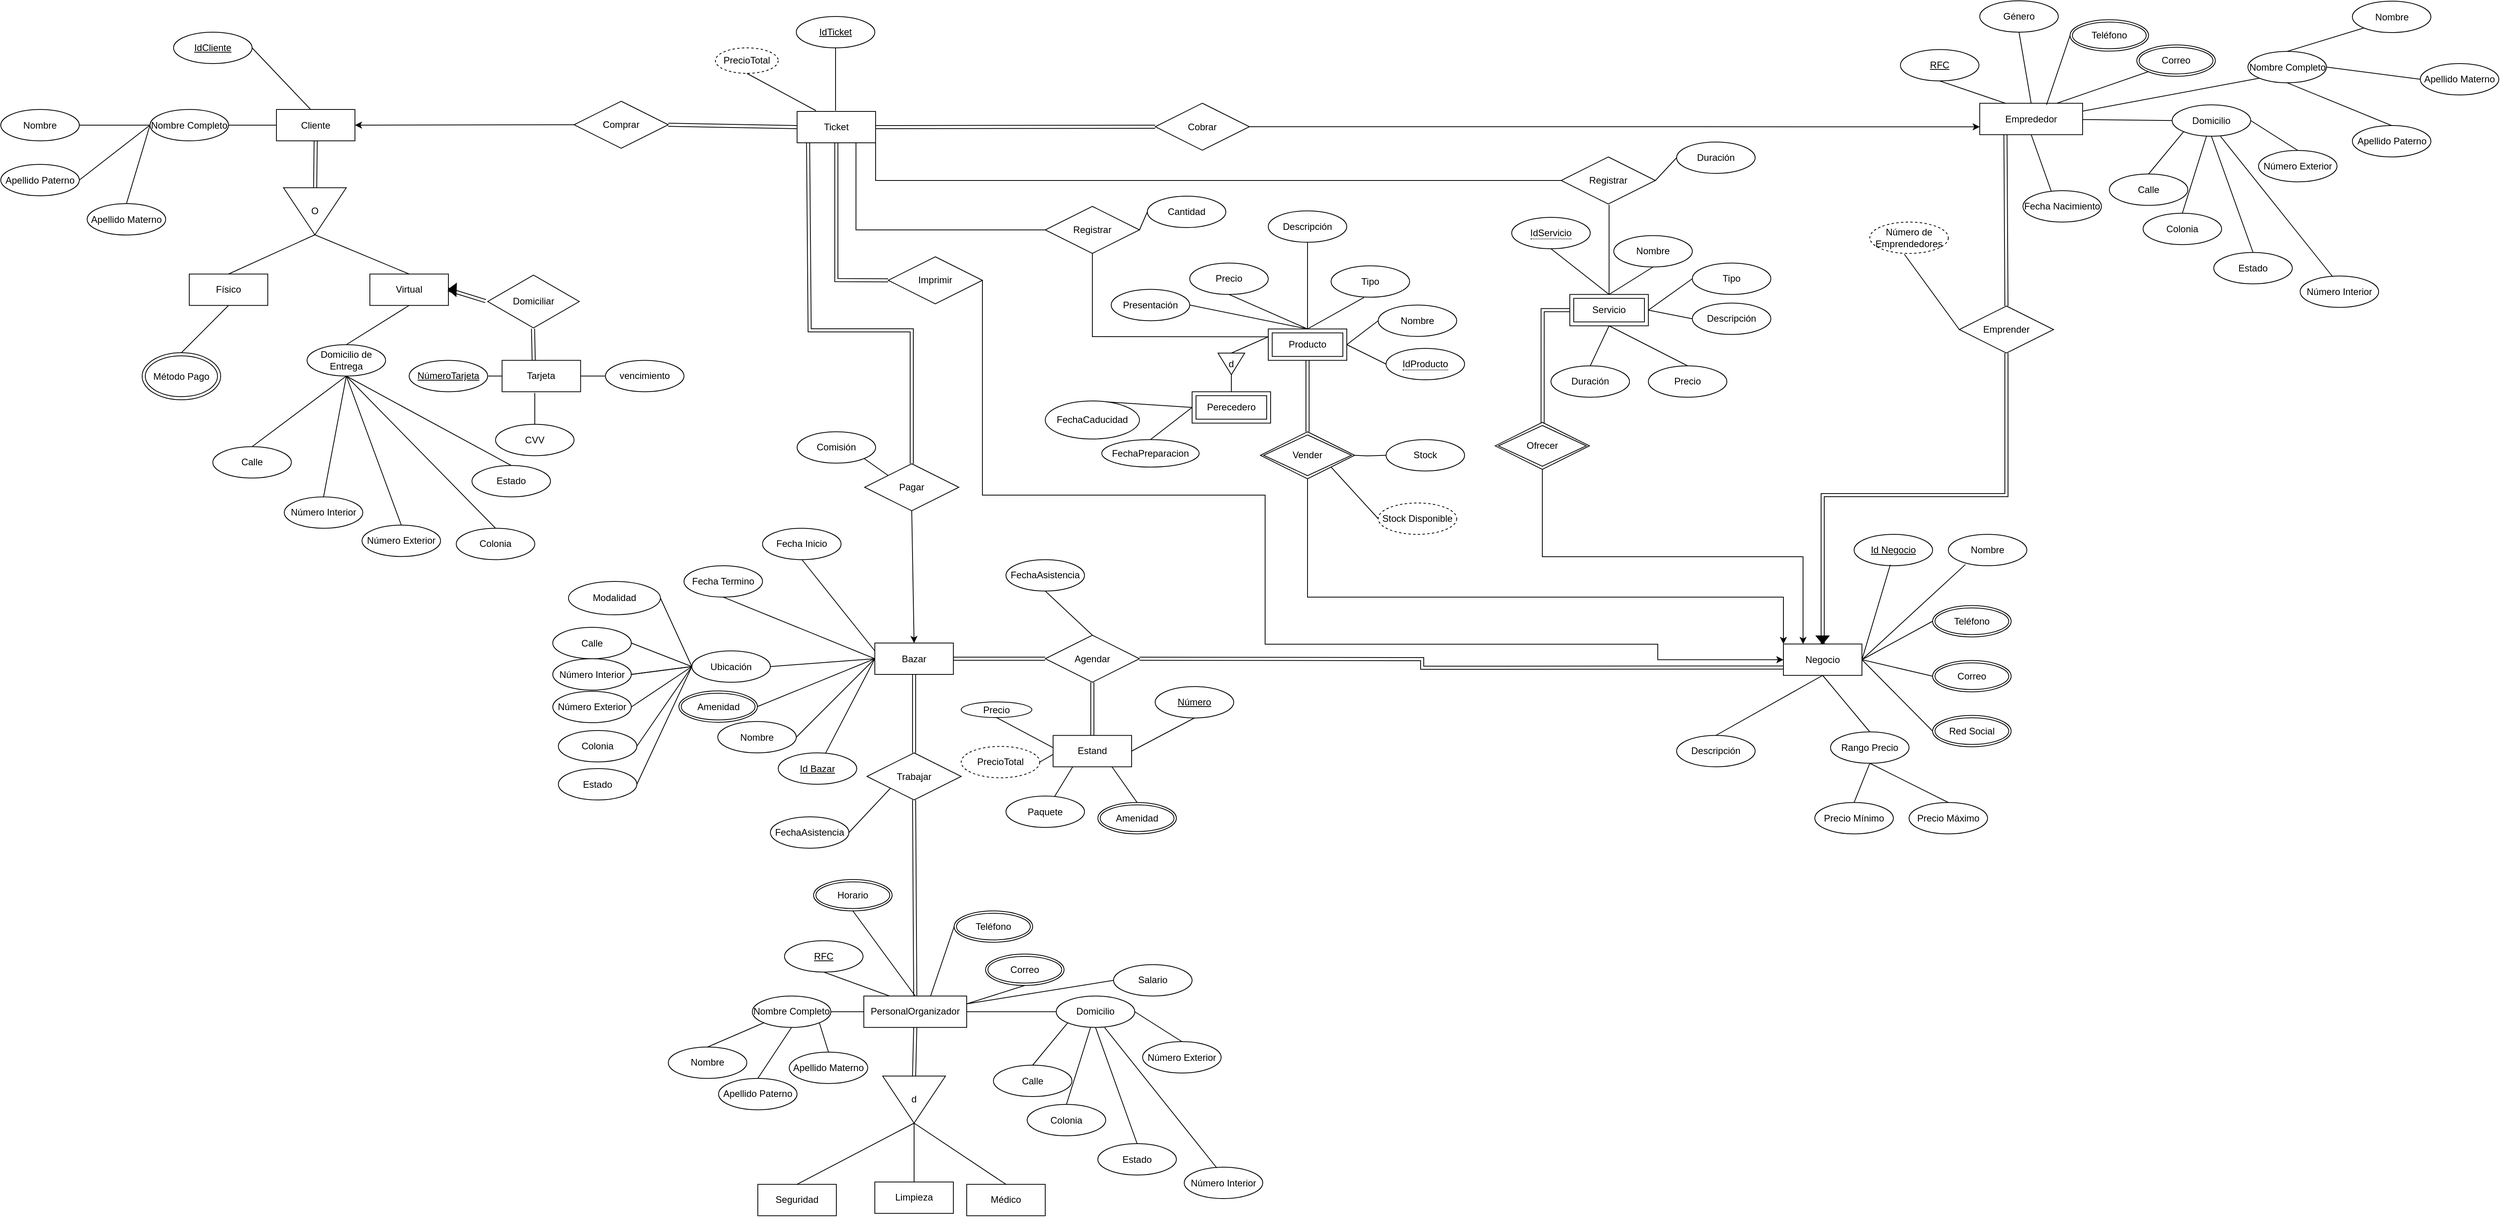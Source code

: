 <mxfile version="26.2.3">
  <diagram name="Page-1" id="6S4AbP4xLzQnwj3wwC0h">
    <mxGraphModel grid="1" page="1" gridSize="10" guides="1" tooltips="1" connect="1" arrows="1" fold="1" pageScale="1" pageWidth="827" pageHeight="1169" math="0" shadow="0">
      <root>
        <mxCell id="0" />
        <mxCell id="1" parent="0" />
        <mxCell id="-6w1Tqqme-HWN3l_G5Sm-75" value="Cliente" style="whiteSpace=wrap;html=1;align=center;" vertex="1" parent="1">
          <mxGeometry x="-249" y="-741.5" width="100" height="40" as="geometry" />
        </mxCell>
        <mxCell id="-6w1Tqqme-HWN3l_G5Sm-76" value="Físico" style="whiteSpace=wrap;html=1;align=center;" vertex="1" parent="1">
          <mxGeometry x="-360" y="-531.75" width="100" height="40" as="geometry" />
        </mxCell>
        <mxCell id="-6w1Tqqme-HWN3l_G5Sm-77" value="Virtual" style="whiteSpace=wrap;html=1;align=center;" vertex="1" parent="1">
          <mxGeometry x="-130" y="-531.75" width="100" height="40" as="geometry" />
        </mxCell>
        <mxCell id="-6w1Tqqme-HWN3l_G5Sm-78" value="Nombre Completo" style="ellipse;whiteSpace=wrap;html=1;align=center;" vertex="1" parent="1">
          <mxGeometry x="-410" y="-741.5" width="100" height="40" as="geometry" />
        </mxCell>
        <mxCell id="-6w1Tqqme-HWN3l_G5Sm-79" value="Nombre" style="ellipse;whiteSpace=wrap;html=1;align=center;" vertex="1" parent="1">
          <mxGeometry x="-600" y="-741.5" width="100" height="40" as="geometry" />
        </mxCell>
        <mxCell id="-6w1Tqqme-HWN3l_G5Sm-80" value="Apellido Paterno" style="ellipse;whiteSpace=wrap;html=1;align=center;" vertex="1" parent="1">
          <mxGeometry x="-600" y="-671.5" width="100" height="40" as="geometry" />
        </mxCell>
        <mxCell id="-6w1Tqqme-HWN3l_G5Sm-81" value="Apellido Materno" style="ellipse;whiteSpace=wrap;html=1;align=center;" vertex="1" parent="1">
          <mxGeometry x="-490" y="-621.5" width="100" height="40" as="geometry" />
        </mxCell>
        <mxCell id="-6w1Tqqme-HWN3l_G5Sm-82" value="Domicilio de Entrega" style="ellipse;whiteSpace=wrap;html=1;align=center;" vertex="1" parent="1">
          <mxGeometry x="-210" y="-441.75" width="100" height="40" as="geometry" />
        </mxCell>
        <mxCell id="-6w1Tqqme-HWN3l_G5Sm-83" value="Calle" style="ellipse;whiteSpace=wrap;html=1;align=center;" vertex="1" parent="1">
          <mxGeometry x="-330" y="-311.75" width="100" height="40" as="geometry" />
        </mxCell>
        <mxCell id="-6w1Tqqme-HWN3l_G5Sm-84" value="Número Interior" style="ellipse;whiteSpace=wrap;html=1;align=center;" vertex="1" parent="1">
          <mxGeometry x="-239" y="-247.75" width="100" height="40" as="geometry" />
        </mxCell>
        <mxCell id="-6w1Tqqme-HWN3l_G5Sm-85" value="Número Exterior" style="ellipse;whiteSpace=wrap;html=1;align=center;" vertex="1" parent="1">
          <mxGeometry x="-140" y="-211.75" width="100" height="40" as="geometry" />
        </mxCell>
        <mxCell id="-6w1Tqqme-HWN3l_G5Sm-86" value="Colonia" style="ellipse;whiteSpace=wrap;html=1;align=center;" vertex="1" parent="1">
          <mxGeometry x="-20" y="-207.75" width="100" height="40" as="geometry" />
        </mxCell>
        <mxCell id="-6w1Tqqme-HWN3l_G5Sm-87" value="Estado" style="ellipse;whiteSpace=wrap;html=1;align=center;" vertex="1" parent="1">
          <mxGeometry y="-287.75" width="100" height="40" as="geometry" />
        </mxCell>
        <mxCell id="-6w1Tqqme-HWN3l_G5Sm-91" value="" style="endArrow=none;html=1;rounded=0;exitX=1;exitY=0.5;exitDx=0;exitDy=0;entryX=0;entryY=0.5;entryDx=0;entryDy=0;" edge="1" parent="1" source="-6w1Tqqme-HWN3l_G5Sm-79" target="-6w1Tqqme-HWN3l_G5Sm-78">
          <mxGeometry relative="1" as="geometry">
            <mxPoint x="-200" y="-481.5" as="sourcePoint" />
            <mxPoint x="-40" y="-481.5" as="targetPoint" />
          </mxGeometry>
        </mxCell>
        <mxCell id="-6w1Tqqme-HWN3l_G5Sm-92" value="" style="endArrow=none;html=1;rounded=0;exitX=1;exitY=0.5;exitDx=0;exitDy=0;entryX=0;entryY=0.5;entryDx=0;entryDy=0;" edge="1" parent="1" source="-6w1Tqqme-HWN3l_G5Sm-80" target="-6w1Tqqme-HWN3l_G5Sm-78">
          <mxGeometry relative="1" as="geometry">
            <mxPoint x="-200" y="-481.5" as="sourcePoint" />
            <mxPoint x="-40" y="-481.5" as="targetPoint" />
          </mxGeometry>
        </mxCell>
        <mxCell id="-6w1Tqqme-HWN3l_G5Sm-93" value="" style="endArrow=none;html=1;rounded=0;exitX=0;exitY=0.5;exitDx=0;exitDy=0;entryX=0.5;entryY=0;entryDx=0;entryDy=0;" edge="1" parent="1" source="-6w1Tqqme-HWN3l_G5Sm-78" target="-6w1Tqqme-HWN3l_G5Sm-81">
          <mxGeometry relative="1" as="geometry">
            <mxPoint x="-200" y="-481.5" as="sourcePoint" />
            <mxPoint x="-40" y="-481.5" as="targetPoint" />
          </mxGeometry>
        </mxCell>
        <mxCell id="-6w1Tqqme-HWN3l_G5Sm-94" value="" style="endArrow=none;html=1;rounded=0;exitX=0.5;exitY=0;exitDx=0;exitDy=0;entryX=0.5;entryY=1;entryDx=0;entryDy=0;" edge="1" parent="1" source="-6w1Tqqme-HWN3l_G5Sm-85" target="-6w1Tqqme-HWN3l_G5Sm-82">
          <mxGeometry relative="1" as="geometry">
            <mxPoint x="-190" y="-291.75" as="sourcePoint" />
            <mxPoint x="-30" y="-291.75" as="targetPoint" />
          </mxGeometry>
        </mxCell>
        <mxCell id="-6w1Tqqme-HWN3l_G5Sm-95" value="" style="endArrow=none;html=1;rounded=0;exitX=0.5;exitY=0;exitDx=0;exitDy=0;entryX=0.5;entryY=1;entryDx=0;entryDy=0;" edge="1" parent="1" source="-6w1Tqqme-HWN3l_G5Sm-83" target="-6w1Tqqme-HWN3l_G5Sm-82">
          <mxGeometry relative="1" as="geometry">
            <mxPoint x="-190" y="-291.75" as="sourcePoint" />
            <mxPoint x="-30" y="-291.75" as="targetPoint" />
          </mxGeometry>
        </mxCell>
        <mxCell id="-6w1Tqqme-HWN3l_G5Sm-96" value="" style="endArrow=none;html=1;rounded=0;exitX=0.5;exitY=0;exitDx=0;exitDy=0;entryX=0.5;entryY=1;entryDx=0;entryDy=0;" edge="1" parent="1" source="-6w1Tqqme-HWN3l_G5Sm-84" target="-6w1Tqqme-HWN3l_G5Sm-82">
          <mxGeometry relative="1" as="geometry">
            <mxPoint x="-190" y="-291.75" as="sourcePoint" />
            <mxPoint x="-30" y="-291.75" as="targetPoint" />
          </mxGeometry>
        </mxCell>
        <mxCell id="-6w1Tqqme-HWN3l_G5Sm-97" value="" style="endArrow=none;html=1;rounded=0;exitX=0.5;exitY=1;exitDx=0;exitDy=0;entryX=0.5;entryY=0;entryDx=0;entryDy=0;" edge="1" parent="1" source="-6w1Tqqme-HWN3l_G5Sm-82" target="-6w1Tqqme-HWN3l_G5Sm-86">
          <mxGeometry relative="1" as="geometry">
            <mxPoint x="-190" y="-291.75" as="sourcePoint" />
            <mxPoint x="-30" y="-291.75" as="targetPoint" />
          </mxGeometry>
        </mxCell>
        <mxCell id="-6w1Tqqme-HWN3l_G5Sm-98" value="" style="endArrow=none;html=1;rounded=0;exitX=0.5;exitY=1;exitDx=0;exitDy=0;entryX=0.5;entryY=0;entryDx=0;entryDy=0;" edge="1" parent="1" source="-6w1Tqqme-HWN3l_G5Sm-82" target="-6w1Tqqme-HWN3l_G5Sm-87">
          <mxGeometry relative="1" as="geometry">
            <mxPoint x="-190" y="-291.75" as="sourcePoint" />
            <mxPoint x="-30" y="-291.75" as="targetPoint" />
          </mxGeometry>
        </mxCell>
        <mxCell id="-6w1Tqqme-HWN3l_G5Sm-102" value="" style="endArrow=none;html=1;rounded=0;exitX=0.5;exitY=1;exitDx=0;exitDy=0;shape=link;" edge="1" parent="1" source="-6w1Tqqme-HWN3l_G5Sm-75" target="-6w1Tqqme-HWN3l_G5Sm-104">
          <mxGeometry relative="1" as="geometry">
            <mxPoint x="-250" y="-611.5" as="sourcePoint" />
            <mxPoint x="-80" y="-631.5" as="targetPoint" />
          </mxGeometry>
        </mxCell>
        <mxCell id="-6w1Tqqme-HWN3l_G5Sm-103" value="" style="endArrow=none;html=1;rounded=0;exitX=0.5;exitY=1;exitDx=0;exitDy=0;entryX=0.5;entryY=0;entryDx=0;entryDy=0;" edge="1" parent="1" source="-6w1Tqqme-HWN3l_G5Sm-77" target="-6w1Tqqme-HWN3l_G5Sm-82">
          <mxGeometry relative="1" as="geometry">
            <mxPoint x="-190" y="-291.75" as="sourcePoint" />
            <mxPoint x="-30" y="-291.75" as="targetPoint" />
          </mxGeometry>
        </mxCell>
        <mxCell id="-6w1Tqqme-HWN3l_G5Sm-104" value="O" style="triangle;whiteSpace=wrap;html=1;direction=south;" vertex="1" parent="1">
          <mxGeometry x="-240" y="-641.75" width="80" height="60" as="geometry" />
        </mxCell>
        <mxCell id="-6w1Tqqme-HWN3l_G5Sm-105" value="" style="endArrow=none;html=1;rounded=0;exitX=1;exitY=0.5;exitDx=0;exitDy=0;entryX=0;entryY=0.5;entryDx=0;entryDy=0;" edge="1" parent="1" source="-6w1Tqqme-HWN3l_G5Sm-78" target="-6w1Tqqme-HWN3l_G5Sm-75">
          <mxGeometry relative="1" as="geometry">
            <mxPoint x="-400" y="-541.5" as="sourcePoint" />
            <mxPoint x="-240" y="-541.5" as="targetPoint" />
          </mxGeometry>
        </mxCell>
        <mxCell id="-6w1Tqqme-HWN3l_G5Sm-107" value="" style="endArrow=none;html=1;rounded=0;exitX=0.5;exitY=0;exitDx=0;exitDy=0;entryX=1;entryY=0.5;entryDx=0;entryDy=0;" edge="1" parent="1" source="-6w1Tqqme-HWN3l_G5Sm-76" target="-6w1Tqqme-HWN3l_G5Sm-104">
          <mxGeometry relative="1" as="geometry">
            <mxPoint x="-300" y="-391.75" as="sourcePoint" />
            <mxPoint x="-310" y="-581.75" as="targetPoint" />
          </mxGeometry>
        </mxCell>
        <mxCell id="-6w1Tqqme-HWN3l_G5Sm-108" value="" style="endArrow=none;html=1;rounded=0;entryX=0.5;entryY=0;entryDx=0;entryDy=0;exitX=1;exitY=0.5;exitDx=0;exitDy=0;" edge="1" parent="1" source="-6w1Tqqme-HWN3l_G5Sm-104" target="-6w1Tqqme-HWN3l_G5Sm-77">
          <mxGeometry relative="1" as="geometry">
            <mxPoint x="-10" y="-631.75" as="sourcePoint" />
            <mxPoint x="90" y="-581.75" as="targetPoint" />
          </mxGeometry>
        </mxCell>
        <mxCell id="-6w1Tqqme-HWN3l_G5Sm-109" style="edgeStyle=orthogonalEdgeStyle;rounded=0;orthogonalLoop=1;jettySize=auto;html=1;exitX=0.5;exitY=1;exitDx=0;exitDy=0;" edge="1" parent="1" source="-6w1Tqqme-HWN3l_G5Sm-86" target="-6w1Tqqme-HWN3l_G5Sm-86">
          <mxGeometry relative="1" as="geometry" />
        </mxCell>
        <mxCell id="-6w1Tqqme-HWN3l_G5Sm-112" value="" style="endArrow=none;html=1;rounded=0;exitX=0.5;exitY=0;exitDx=0;exitDy=0;entryX=0.5;entryY=1;entryDx=0;entryDy=0;" edge="1" parent="1" source="-6w1Tqqme-HWN3l_G5Sm-122" target="-6w1Tqqme-HWN3l_G5Sm-76">
          <mxGeometry relative="1" as="geometry">
            <mxPoint x="-360" y="-401.5" as="sourcePoint" />
            <mxPoint x="-350" y="-431.5" as="targetPoint" />
          </mxGeometry>
        </mxCell>
        <mxCell id="-6w1Tqqme-HWN3l_G5Sm-114" value="" style="endArrow=none;html=1;rounded=0;exitX=1;exitY=0.5;exitDx=0;exitDy=0;endFill=1;startFill=1;startArrow=classic;entryX=0;entryY=0.5;entryDx=0;entryDy=0;" edge="1" parent="1" source="-6w1Tqqme-HWN3l_G5Sm-75" target="o6i9sWjyNRuzag3qjR96-2">
          <mxGeometry relative="1" as="geometry">
            <mxPoint x="40" y="-600" as="sourcePoint" />
            <mxPoint x="130.526" y="-720.263" as="targetPoint" />
          </mxGeometry>
        </mxCell>
        <mxCell id="-6w1Tqqme-HWN3l_G5Sm-118" value="&lt;u&gt;IdCliente&lt;/u&gt;" style="ellipse;whiteSpace=wrap;html=1;align=center;" vertex="1" parent="1">
          <mxGeometry x="-380" y="-840" width="100" height="40" as="geometry" />
        </mxCell>
        <mxCell id="-6w1Tqqme-HWN3l_G5Sm-119" value="" style="endArrow=none;html=1;rounded=0;exitX=1;exitY=0.5;exitDx=0;exitDy=0;entryX=0.431;entryY=-0.012;entryDx=0;entryDy=0;entryPerimeter=0;" edge="1" parent="1" source="-6w1Tqqme-HWN3l_G5Sm-118" target="-6w1Tqqme-HWN3l_G5Sm-75">
          <mxGeometry relative="1" as="geometry">
            <mxPoint x="-380" y="-780" as="sourcePoint" />
            <mxPoint x="-290" y="-780" as="targetPoint" />
          </mxGeometry>
        </mxCell>
        <mxCell id="-6w1Tqqme-HWN3l_G5Sm-122" value="Método Pago" style="ellipse;shape=doubleEllipse;whiteSpace=wrap;html=1;" vertex="1" parent="1">
          <mxGeometry x="-420" y="-431.5" width="100" height="60" as="geometry" />
        </mxCell>
        <mxCell id="-6w1Tqqme-HWN3l_G5Sm-149" value="Domiciliar" style="html=1;whiteSpace=wrap;aspect=fixed;shape=isoRectangle;" vertex="1" parent="1">
          <mxGeometry x="20" y="-531.75" width="116.67" height="70" as="geometry" />
        </mxCell>
        <mxCell id="-6w1Tqqme-HWN3l_G5Sm-152" value="Tarjeta" style="whiteSpace=wrap;html=1;align=center;" vertex="1" parent="1">
          <mxGeometry x="38.33" y="-421.75" width="100" height="40" as="geometry" />
        </mxCell>
        <mxCell id="-6w1Tqqme-HWN3l_G5Sm-153" value="&lt;u&gt;NúmeroTarjeta&lt;/u&gt;" style="ellipse;whiteSpace=wrap;html=1;align=center;" vertex="1" parent="1">
          <mxGeometry x="-80" y="-421.75" width="100" height="40" as="geometry" />
        </mxCell>
        <mxCell id="-6w1Tqqme-HWN3l_G5Sm-154" value="CVV" style="ellipse;whiteSpace=wrap;html=1;align=center;" vertex="1" parent="1">
          <mxGeometry x="30" y="-340.25" width="100" height="40" as="geometry" />
        </mxCell>
        <mxCell id="-6w1Tqqme-HWN3l_G5Sm-155" value="vencimiento" style="ellipse;whiteSpace=wrap;html=1;align=center;" vertex="1" parent="1">
          <mxGeometry x="170" y="-421.75" width="100" height="40" as="geometry" />
        </mxCell>
        <mxCell id="-6w1Tqqme-HWN3l_G5Sm-157" value="" style="endArrow=none;html=1;rounded=0;entryX=0;entryY=0.5;entryDx=0;entryDy=0;exitX=1;exitY=0.5;exitDx=0;exitDy=0;" edge="1" parent="1" source="-6w1Tqqme-HWN3l_G5Sm-152" target="-6w1Tqqme-HWN3l_G5Sm-155">
          <mxGeometry width="50" height="50" relative="1" as="geometry">
            <mxPoint x="130" y="-395.25" as="sourcePoint" />
            <mxPoint x="180" y="-445.25" as="targetPoint" />
          </mxGeometry>
        </mxCell>
        <mxCell id="-6w1Tqqme-HWN3l_G5Sm-160" value="" style="endArrow=none;html=1;rounded=0;" edge="1" parent="1" source="-6w1Tqqme-HWN3l_G5Sm-154">
          <mxGeometry width="50" height="50" relative="1" as="geometry">
            <mxPoint x="90" y="-370.25" as="sourcePoint" />
            <mxPoint x="80" y="-380.25" as="targetPoint" />
          </mxGeometry>
        </mxCell>
        <mxCell id="-6w1Tqqme-HWN3l_G5Sm-161" value="" style="endArrow=none;html=1;rounded=0;exitX=1;exitY=0.5;exitDx=0;exitDy=0;entryX=0;entryY=0.5;entryDx=0;entryDy=0;" edge="1" parent="1" source="-6w1Tqqme-HWN3l_G5Sm-153" target="-6w1Tqqme-HWN3l_G5Sm-152">
          <mxGeometry width="50" height="50" relative="1" as="geometry">
            <mxPoint x="90" y="-370.25" as="sourcePoint" />
            <mxPoint x="140" y="-420.25" as="targetPoint" />
          </mxGeometry>
        </mxCell>
        <mxCell id="-6w1Tqqme-HWN3l_G5Sm-170" value="" style="endArrow=classic;html=1;rounded=0;entryX=1;entryY=0.5;entryDx=0;entryDy=0;exitX=-0.022;exitY=0.493;exitDx=0;exitDy=0;exitPerimeter=0;shape=link;" edge="1" parent="1" source="-6w1Tqqme-HWN3l_G5Sm-149" target="-6w1Tqqme-HWN3l_G5Sm-169">
          <mxGeometry width="50" height="50" relative="1" as="geometry">
            <mxPoint x="17" y="-497.25" as="sourcePoint" />
            <mxPoint x="-30" y="-511.25" as="targetPoint" />
          </mxGeometry>
        </mxCell>
        <mxCell id="-6w1Tqqme-HWN3l_G5Sm-169" value="" style="triangle;whiteSpace=wrap;html=1;rotation=-178;fillStyle=solid;fillColor=#000000;" vertex="1" parent="1">
          <mxGeometry x="-30.23" y="-520" width="10.23" height="16.5" as="geometry" />
        </mxCell>
        <mxCell id="-6w1Tqqme-HWN3l_G5Sm-171" value="" style="endArrow=none;html=1;rounded=0;entryX=0.495;entryY=0.993;entryDx=0;entryDy=0;entryPerimeter=0;exitX=0.403;exitY=0.004;exitDx=0;exitDy=0;exitPerimeter=0;shape=link;" edge="1" parent="1" source="-6w1Tqqme-HWN3l_G5Sm-152" target="-6w1Tqqme-HWN3l_G5Sm-149">
          <mxGeometry width="50" height="50" relative="1" as="geometry">
            <mxPoint x="50" y="-450.25" as="sourcePoint" />
            <mxPoint x="100" y="-500.25" as="targetPoint" />
          </mxGeometry>
        </mxCell>
        <mxCell id="-6w1Tqqme-HWN3l_G5Sm-174" value="" style="endArrow=none;html=1;rounded=0;exitX=1;exitY=0.5;exitDx=0;exitDy=0;entryX=0;entryY=0.5;entryDx=0;entryDy=0;shape=link;" edge="1" parent="1" source="o6i9sWjyNRuzag3qjR96-2" target="x9UQYGbYHTKoiUJ75IXk-3">
          <mxGeometry relative="1" as="geometry">
            <mxPoint x="250" y="-720" as="sourcePoint" />
            <mxPoint x="413" y="-720" as="targetPoint" />
          </mxGeometry>
        </mxCell>
        <mxCell id="-6w1Tqqme-HWN3l_G5Sm-180" style="rounded=0;orthogonalLoop=1;jettySize=auto;html=1;exitX=0.5;exitY=1;exitDx=0;exitDy=0;strokeWidth=1;endArrow=none;startFill=0;entryX=0.25;entryY=0;entryDx=0;entryDy=0;" edge="1" parent="1" source="-6w1Tqqme-HWN3l_G5Sm-186">
          <mxGeometry relative="1" as="geometry">
            <mxPoint x="690" y="-749" as="sourcePoint" />
            <mxPoint x="438" y="-740" as="targetPoint" />
          </mxGeometry>
        </mxCell>
        <mxCell id="-6w1Tqqme-HWN3l_G5Sm-181" style="rounded=0;orthogonalLoop=1;jettySize=auto;html=1;exitX=0.5;exitY=0;exitDx=0;exitDy=0;entryX=0.5;entryY=1;entryDx=0;entryDy=0;endArrow=none;startFill=0;strokeWidth=1;" edge="1" parent="1" target="o6i9sWjyNRuzag3qjR96-1">
          <mxGeometry relative="1" as="geometry">
            <mxPoint x="460.8" y="-823" as="targetPoint" />
            <mxPoint x="463" y="-740" as="sourcePoint" />
          </mxGeometry>
        </mxCell>
        <mxCell id="-6w1Tqqme-HWN3l_G5Sm-186" value="&lt;font&gt;PrecioTotal&lt;/font&gt;" style="ellipse;whiteSpace=wrap;html=1;strokeWidth=1;dashed=1;" vertex="1" parent="1">
          <mxGeometry x="310" y="-820" width="80" height="32.5" as="geometry" />
        </mxCell>
        <mxCell id="-6w1Tqqme-HWN3l_G5Sm-235" value="Nombre" style="ellipse;whiteSpace=wrap;html=1;align=center;" vertex="1" parent="1">
          <mxGeometry x="1154" y="-492.25" width="100" height="40" as="geometry" />
        </mxCell>
        <mxCell id="-6w1Tqqme-HWN3l_G5Sm-236" value="Tipo" style="ellipse;whiteSpace=wrap;html=1;align=center;" vertex="1" parent="1">
          <mxGeometry x="1094" y="-542.25" width="100" height="40" as="geometry" />
        </mxCell>
        <mxCell id="-6w1Tqqme-HWN3l_G5Sm-238" value="Precio" style="ellipse;whiteSpace=wrap;html=1;align=center;" vertex="1" parent="1">
          <mxGeometry x="914" y="-545.75" width="100" height="40" as="geometry" />
        </mxCell>
        <mxCell id="-6w1Tqqme-HWN3l_G5Sm-239" value="Presentación" style="ellipse;whiteSpace=wrap;html=1;align=center;" vertex="1" parent="1">
          <mxGeometry x="814" y="-512.25" width="100" height="40" as="geometry" />
        </mxCell>
        <mxCell id="-6w1Tqqme-HWN3l_G5Sm-240" value="Descripción" style="ellipse;whiteSpace=wrap;html=1;align=center;" vertex="1" parent="1">
          <mxGeometry x="1014" y="-612.25" width="100" height="40" as="geometry" />
        </mxCell>
        <mxCell id="-6w1Tqqme-HWN3l_G5Sm-245" value="" style="endArrow=none;html=1;rounded=0;exitX=0;exitY=0.5;exitDx=0;exitDy=0;entryX=1;entryY=0.5;entryDx=0;entryDy=0;" edge="1" parent="1" source="-6w1Tqqme-HWN3l_G5Sm-235" target="ct3lFuq79epGu6hmztz1-1">
          <mxGeometry relative="1" as="geometry">
            <mxPoint x="964" y="-402.25" as="sourcePoint" />
            <mxPoint x="1114" y="-442.25" as="targetPoint" />
          </mxGeometry>
        </mxCell>
        <mxCell id="-6w1Tqqme-HWN3l_G5Sm-247" value="" style="endArrow=none;html=1;rounded=0;exitX=0.418;exitY=1.01;exitDx=0;exitDy=0;entryX=0.5;entryY=0;entryDx=0;entryDy=0;exitPerimeter=0;" edge="1" parent="1" source="-6w1Tqqme-HWN3l_G5Sm-236" target="ct3lFuq79epGu6hmztz1-1">
          <mxGeometry relative="1" as="geometry">
            <mxPoint x="1104" y="-422.25" as="sourcePoint" />
            <mxPoint x="1064" y="-462.25" as="targetPoint" />
          </mxGeometry>
        </mxCell>
        <mxCell id="-6w1Tqqme-HWN3l_G5Sm-248" value="" style="endArrow=none;html=1;rounded=0;exitX=0.5;exitY=1;exitDx=0;exitDy=0;entryX=0.5;entryY=0;entryDx=0;entryDy=0;" edge="1" parent="1" source="-6w1Tqqme-HWN3l_G5Sm-238" target="ct3lFuq79epGu6hmztz1-1">
          <mxGeometry relative="1" as="geometry">
            <mxPoint x="1104" y="-422.25" as="sourcePoint" />
            <mxPoint x="1064" y="-462.25" as="targetPoint" />
          </mxGeometry>
        </mxCell>
        <mxCell id="-6w1Tqqme-HWN3l_G5Sm-249" value="" style="endArrow=none;html=1;rounded=0;exitX=1;exitY=0.5;exitDx=0;exitDy=0;entryX=0.5;entryY=0;entryDx=0;entryDy=0;" edge="1" parent="1" source="-6w1Tqqme-HWN3l_G5Sm-239" target="ct3lFuq79epGu6hmztz1-1">
          <mxGeometry relative="1" as="geometry">
            <mxPoint x="1104" y="-422.25" as="sourcePoint" />
            <mxPoint x="1064" y="-462.25" as="targetPoint" />
          </mxGeometry>
        </mxCell>
        <mxCell id="-6w1Tqqme-HWN3l_G5Sm-250" value="" style="endArrow=none;html=1;rounded=0;exitX=0.5;exitY=1;exitDx=0;exitDy=0;entryX=0.5;entryY=0;entryDx=0;entryDy=0;" edge="1" parent="1" source="-6w1Tqqme-HWN3l_G5Sm-240" target="ct3lFuq79epGu6hmztz1-1">
          <mxGeometry relative="1" as="geometry">
            <mxPoint x="1104" y="-422.25" as="sourcePoint" />
            <mxPoint x="1064" y="-462.25" as="targetPoint" />
          </mxGeometry>
        </mxCell>
        <mxCell id="-6w1Tqqme-HWN3l_G5Sm-253" value="Nombre" style="ellipse;whiteSpace=wrap;html=1;align=center;" vertex="1" parent="1">
          <mxGeometry x="1454" y="-580.75" width="100" height="40" as="geometry" />
        </mxCell>
        <mxCell id="-6w1Tqqme-HWN3l_G5Sm-254" value="Tipo" style="ellipse;whiteSpace=wrap;html=1;align=center;" vertex="1" parent="1">
          <mxGeometry x="1554" y="-545.75" width="100" height="40" as="geometry" />
        </mxCell>
        <mxCell id="-6w1Tqqme-HWN3l_G5Sm-255" value="Precio" style="ellipse;whiteSpace=wrap;html=1;align=center;" vertex="1" parent="1">
          <mxGeometry x="1498" y="-414.75" width="100" height="40" as="geometry" />
        </mxCell>
        <mxCell id="-6w1Tqqme-HWN3l_G5Sm-256" value="Duración" style="ellipse;whiteSpace=wrap;html=1;align=center;" vertex="1" parent="1">
          <mxGeometry x="1374" y="-414.75" width="100" height="40" as="geometry" />
        </mxCell>
        <mxCell id="-6w1Tqqme-HWN3l_G5Sm-257" value="Descripción" style="ellipse;whiteSpace=wrap;html=1;align=center;" vertex="1" parent="1">
          <mxGeometry x="1554" y="-494.75" width="100" height="40" as="geometry" />
        </mxCell>
        <mxCell id="-6w1Tqqme-HWN3l_G5Sm-258" value="" style="endArrow=none;html=1;rounded=0;entryX=0.5;entryY=0;entryDx=0;entryDy=0;exitX=0.5;exitY=1;exitDx=0;exitDy=0;" edge="1" parent="1" source="-6w1Tqqme-HWN3l_G5Sm-253" target="ct3lFuq79epGu6hmztz1-2">
          <mxGeometry relative="1" as="geometry">
            <mxPoint x="1218" y="-475.75" as="sourcePoint" />
            <mxPoint x="1448" y="-505.75" as="targetPoint" />
          </mxGeometry>
        </mxCell>
        <mxCell id="-6w1Tqqme-HWN3l_G5Sm-259" value="" style="endArrow=none;html=1;rounded=0;entryX=1;entryY=0.5;entryDx=0;entryDy=0;exitX=0;exitY=0.5;exitDx=0;exitDy=0;" edge="1" parent="1" source="-6w1Tqqme-HWN3l_G5Sm-254" target="ct3lFuq79epGu6hmztz1-2">
          <mxGeometry relative="1" as="geometry">
            <mxPoint x="1574" y="-514.75" as="sourcePoint" />
            <mxPoint x="1498" y="-485.75" as="targetPoint" />
          </mxGeometry>
        </mxCell>
        <mxCell id="-6w1Tqqme-HWN3l_G5Sm-260" value="" style="endArrow=none;html=1;rounded=0;exitX=0.5;exitY=0;exitDx=0;exitDy=0;entryX=0.5;entryY=1;entryDx=0;entryDy=0;" edge="1" parent="1" source="-6w1Tqqme-HWN3l_G5Sm-256" target="ct3lFuq79epGu6hmztz1-2">
          <mxGeometry relative="1" as="geometry">
            <mxPoint x="1218" y="-475.75" as="sourcePoint" />
            <mxPoint x="1438.7" y="-466.07" as="targetPoint" />
          </mxGeometry>
        </mxCell>
        <mxCell id="-6w1Tqqme-HWN3l_G5Sm-261" value="" style="endArrow=none;html=1;rounded=0;exitX=0.5;exitY=0;exitDx=0;exitDy=0;entryX=0.5;entryY=1;entryDx=0;entryDy=0;" edge="1" parent="1" source="-6w1Tqqme-HWN3l_G5Sm-255" target="ct3lFuq79epGu6hmztz1-2">
          <mxGeometry relative="1" as="geometry">
            <mxPoint x="1218" y="-475.75" as="sourcePoint" />
            <mxPoint x="1448" y="-465.75" as="targetPoint" />
          </mxGeometry>
        </mxCell>
        <mxCell id="-6w1Tqqme-HWN3l_G5Sm-262" value="" style="endArrow=none;html=1;rounded=0;entryX=0;entryY=0.5;entryDx=0;entryDy=0;exitX=1;exitY=0.5;exitDx=0;exitDy=0;" edge="1" parent="1" source="ct3lFuq79epGu6hmztz1-2" target="-6w1Tqqme-HWN3l_G5Sm-257">
          <mxGeometry relative="1" as="geometry">
            <mxPoint x="1498" y="-485.75" as="sourcePoint" />
            <mxPoint x="1378" y="-325.75" as="targetPoint" />
          </mxGeometry>
        </mxCell>
        <mxCell id="-6w1Tqqme-HWN3l_G5Sm-264" value="Stock" style="ellipse;whiteSpace=wrap;html=1;align=center;" vertex="1" parent="1">
          <mxGeometry x="1164" y="-320.75" width="100" height="40" as="geometry" />
        </mxCell>
        <mxCell id="-6w1Tqqme-HWN3l_G5Sm-265" value="" style="endArrow=none;html=1;rounded=0;exitX=1;exitY=0.5;exitDx=0;exitDy=0;entryX=0;entryY=0.5;entryDx=0;entryDy=0;" edge="1" parent="1" target="-6w1Tqqme-HWN3l_G5Sm-264">
          <mxGeometry relative="1" as="geometry">
            <mxPoint x="1124.0" y="-300.75" as="sourcePoint" />
            <mxPoint x="1954" y="78.25" as="targetPoint" />
            <Array as="points">
              <mxPoint x="1140" y="-300" />
            </Array>
          </mxGeometry>
        </mxCell>
        <mxCell id="-6w1Tqqme-HWN3l_G5Sm-267" value="" style="endArrow=none;html=1;rounded=0;exitX=1;exitY=0.5;exitDx=0;exitDy=0;entryX=0;entryY=0.5;entryDx=0;entryDy=0;" edge="1" parent="1" source="ct3lFuq79epGu6hmztz1-1" target="tVumx_9Os7SfNA7vHTWG-6">
          <mxGeometry relative="1" as="geometry">
            <mxPoint x="1114" y="-442.25" as="sourcePoint" />
            <mxPoint x="1164" y="-417.25" as="targetPoint" />
          </mxGeometry>
        </mxCell>
        <mxCell id="GuFHKISCWo-LDFKZwZ8M-18" style="edgeStyle=orthogonalEdgeStyle;rounded=0;orthogonalLoop=1;jettySize=auto;html=1;exitX=0.503;exitY=0.045;exitDx=0;exitDy=0;entryX=0;entryY=0.5;entryDx=0;entryDy=0;endArrow=none;startFill=0;shape=link;exitPerimeter=0;" edge="1" parent="1" source="HQPuFjslvVs0BSbuyGzp-6" target="ct3lFuq79epGu6hmztz1-2">
          <mxGeometry relative="1" as="geometry">
            <mxPoint x="1364" y="-340.75" as="sourcePoint" />
          </mxGeometry>
        </mxCell>
        <mxCell id="-6w1Tqqme-HWN3l_G5Sm-271" value="" style="endArrow=none;html=1;rounded=0;entryX=0.5;entryY=0;entryDx=0;entryDy=0;exitX=0.5;exitY=1;exitDx=0;exitDy=0;" edge="1" parent="1" source="tVumx_9Os7SfNA7vHTWG-5" target="ct3lFuq79epGu6hmztz1-2">
          <mxGeometry relative="1" as="geometry">
            <mxPoint x="1384" y="-555.75" as="sourcePoint" />
            <mxPoint x="1448" y="-505.75" as="targetPoint" />
          </mxGeometry>
        </mxCell>
        <mxCell id="-6w1Tqqme-HWN3l_G5Sm-273" value="Negocio" style="rounded=0;arcSize=10;whiteSpace=wrap;html=1;align=center;" vertex="1" parent="1">
          <mxGeometry x="1670" y="-60.25" width="100" height="40" as="geometry" />
        </mxCell>
        <mxCell id="-6w1Tqqme-HWN3l_G5Sm-274" value="Nombre" style="ellipse;whiteSpace=wrap;html=1;align=center;" vertex="1" parent="1">
          <mxGeometry x="1880" y="-200" width="100" height="40" as="geometry" />
        </mxCell>
        <mxCell id="-6w1Tqqme-HWN3l_G5Sm-275" value="Teléfono" style="ellipse;shape=doubleEllipse;margin=3;whiteSpace=wrap;html=1;align=center;" vertex="1" parent="1">
          <mxGeometry x="1860" y="-109.25" width="100" height="40" as="geometry" />
        </mxCell>
        <mxCell id="-6w1Tqqme-HWN3l_G5Sm-276" value="Correo" style="ellipse;shape=doubleEllipse;margin=3;whiteSpace=wrap;html=1;align=center;" vertex="1" parent="1">
          <mxGeometry x="1860" y="-39.25" width="100" height="40" as="geometry" />
        </mxCell>
        <mxCell id="-6w1Tqqme-HWN3l_G5Sm-277" value="Red Social" style="ellipse;shape=doubleEllipse;margin=3;whiteSpace=wrap;html=1;align=center;" vertex="1" parent="1">
          <mxGeometry x="1860" y="30.75" width="100" height="40" as="geometry" />
        </mxCell>
        <mxCell id="-6w1Tqqme-HWN3l_G5Sm-278" value="Descripción" style="ellipse;whiteSpace=wrap;html=1;align=center;" vertex="1" parent="1">
          <mxGeometry x="1534" y="56.25" width="100" height="40" as="geometry" />
        </mxCell>
        <mxCell id="-6w1Tqqme-HWN3l_G5Sm-279" value="Rango Precio" style="ellipse;whiteSpace=wrap;html=1;align=center;" vertex="1" parent="1">
          <mxGeometry x="1730" y="51.75" width="100" height="40" as="geometry" />
        </mxCell>
        <mxCell id="-6w1Tqqme-HWN3l_G5Sm-280" value="" style="endArrow=none;html=1;rounded=0;exitX=1;exitY=0.5;exitDx=0;exitDy=0;entryX=0;entryY=0.5;entryDx=0;entryDy=0;" edge="1" parent="1" source="-6w1Tqqme-HWN3l_G5Sm-273" target="-6w1Tqqme-HWN3l_G5Sm-275">
          <mxGeometry relative="1" as="geometry">
            <mxPoint x="1560" y="101.75" as="sourcePoint" />
            <mxPoint x="1720" y="101.75" as="targetPoint" />
          </mxGeometry>
        </mxCell>
        <mxCell id="-6w1Tqqme-HWN3l_G5Sm-281" value="" style="endArrow=none;html=1;rounded=0;exitX=1;exitY=0.5;exitDx=0;exitDy=0;entryX=0;entryY=0.5;entryDx=0;entryDy=0;" edge="1" parent="1" source="-6w1Tqqme-HWN3l_G5Sm-273" target="-6w1Tqqme-HWN3l_G5Sm-277">
          <mxGeometry relative="1" as="geometry">
            <mxPoint x="1570" y="141.75" as="sourcePoint" />
            <mxPoint x="1730" y="141.75" as="targetPoint" />
          </mxGeometry>
        </mxCell>
        <mxCell id="-6w1Tqqme-HWN3l_G5Sm-282" value="" style="endArrow=none;html=1;rounded=0;exitX=0.5;exitY=0;exitDx=0;exitDy=0;entryX=0.5;entryY=1;entryDx=0;entryDy=0;" edge="1" parent="1" source="-6w1Tqqme-HWN3l_G5Sm-278" target="-6w1Tqqme-HWN3l_G5Sm-273">
          <mxGeometry relative="1" as="geometry">
            <mxPoint x="1640" y="191.75" as="sourcePoint" />
            <mxPoint x="1800" y="191.75" as="targetPoint" />
          </mxGeometry>
        </mxCell>
        <mxCell id="-6w1Tqqme-HWN3l_G5Sm-283" value="" style="endArrow=none;html=1;rounded=0;exitX=1;exitY=0.5;exitDx=0;exitDy=0;entryX=0;entryY=0.5;entryDx=0;entryDy=0;" edge="1" parent="1" source="-6w1Tqqme-HWN3l_G5Sm-273" target="-6w1Tqqme-HWN3l_G5Sm-276">
          <mxGeometry relative="1" as="geometry">
            <mxPoint x="1980" y="121.75" as="sourcePoint" />
            <mxPoint x="1850" y="-29.25" as="targetPoint" />
          </mxGeometry>
        </mxCell>
        <mxCell id="-6w1Tqqme-HWN3l_G5Sm-284" value="" style="endArrow=none;html=1;rounded=0;entryX=0.5;entryY=1;entryDx=0;entryDy=0;exitX=0.5;exitY=0;exitDx=0;exitDy=0;" edge="1" parent="1" source="-6w1Tqqme-HWN3l_G5Sm-279" target="-6w1Tqqme-HWN3l_G5Sm-273">
          <mxGeometry relative="1" as="geometry">
            <mxPoint x="1670" y="61.75" as="sourcePoint" />
            <mxPoint x="1730" y="-8.25" as="targetPoint" />
          </mxGeometry>
        </mxCell>
        <mxCell id="-6w1Tqqme-HWN3l_G5Sm-285" value="" style="endArrow=none;html=1;rounded=0;entryX=0.5;entryY=1;entryDx=0;entryDy=0;exitX=0.5;exitY=0;exitDx=0;exitDy=0;" edge="1" parent="1" source="-6w1Tqqme-HWN3l_G5Sm-287" target="-6w1Tqqme-HWN3l_G5Sm-279">
          <mxGeometry relative="1" as="geometry">
            <mxPoint x="1520" y="141.75" as="sourcePoint" />
            <mxPoint x="1680" y="130.88" as="targetPoint" />
          </mxGeometry>
        </mxCell>
        <mxCell id="-6w1Tqqme-HWN3l_G5Sm-286" value="" style="endArrow=none;html=1;rounded=0;entryX=0.5;entryY=1;entryDx=0;entryDy=0;exitX=0.5;exitY=0;exitDx=0;exitDy=0;" edge="1" parent="1" source="-6w1Tqqme-HWN3l_G5Sm-288" target="-6w1Tqqme-HWN3l_G5Sm-279">
          <mxGeometry relative="1" as="geometry">
            <mxPoint x="1600" y="111.75" as="sourcePoint" />
            <mxPoint x="1760" y="111.75" as="targetPoint" />
          </mxGeometry>
        </mxCell>
        <mxCell id="-6w1Tqqme-HWN3l_G5Sm-287" value="Precio Mínimo" style="ellipse;whiteSpace=wrap;html=1;align=center;" vertex="1" parent="1">
          <mxGeometry x="1710" y="141.75" width="100" height="40" as="geometry" />
        </mxCell>
        <mxCell id="-6w1Tqqme-HWN3l_G5Sm-288" value="Precio Máximo" style="ellipse;whiteSpace=wrap;html=1;align=center;" vertex="1" parent="1">
          <mxGeometry x="1830" y="141.75" width="100" height="40" as="geometry" />
        </mxCell>
        <mxCell id="-6w1Tqqme-HWN3l_G5Sm-289" value="" style="endArrow=none;html=1;rounded=0;exitX=0.217;exitY=0.961;exitDx=0;exitDy=0;entryX=1;entryY=0.5;entryDx=0;entryDy=0;exitPerimeter=0;" edge="1" parent="1" source="-6w1Tqqme-HWN3l_G5Sm-274" target="-6w1Tqqme-HWN3l_G5Sm-273">
          <mxGeometry relative="1" as="geometry">
            <mxPoint x="1520" y="-48.25" as="sourcePoint" />
            <mxPoint x="1680" y="-48.25" as="targetPoint" />
          </mxGeometry>
        </mxCell>
        <mxCell id="-6w1Tqqme-HWN3l_G5Sm-290" value="Id Negocio" style="ellipse;whiteSpace=wrap;html=1;align=center;fontStyle=4;" vertex="1" parent="1">
          <mxGeometry x="1760" y="-200" width="100" height="40" as="geometry" />
        </mxCell>
        <mxCell id="-6w1Tqqme-HWN3l_G5Sm-291" value="" style="endArrow=none;html=1;rounded=0;exitX=0.461;exitY=0.969;exitDx=0;exitDy=0;exitPerimeter=0;entryX=1;entryY=0.5;entryDx=0;entryDy=0;" edge="1" parent="1" source="-6w1Tqqme-HWN3l_G5Sm-290" target="-6w1Tqqme-HWN3l_G5Sm-273">
          <mxGeometry relative="1" as="geometry">
            <mxPoint x="1520" y="-68.25" as="sourcePoint" />
            <mxPoint x="1680" y="-68.25" as="targetPoint" />
          </mxGeometry>
        </mxCell>
        <mxCell id="-6w1Tqqme-HWN3l_G5Sm-311" style="rounded=0;orthogonalLoop=1;jettySize=auto;html=1;entryX=0.5;entryY=0;entryDx=0;entryDy=0;strokeWidth=1;endArrow=none;startFill=0;exitX=1;exitY=0.5;exitDx=0;exitDy=0;" edge="1" parent="1" source="-6w1Tqqme-HWN3l_G5Sm-313" target="raXN-3hOtNQGhtI6P8MA-3">
          <mxGeometry relative="1" as="geometry">
            <mxPoint x="967" y="-386.5" as="targetPoint" />
            <mxPoint x="719" y="-42" as="sourcePoint" />
          </mxGeometry>
        </mxCell>
        <mxCell id="-6w1Tqqme-HWN3l_G5Sm-313" value="&lt;font&gt;d&lt;/font&gt;" style="triangle;whiteSpace=wrap;html=1;direction=south;strokeWidth=1;" vertex="1" parent="1">
          <mxGeometry x="950" y="-431" width="34" height="27.5" as="geometry" />
        </mxCell>
        <mxCell id="-6w1Tqqme-HWN3l_G5Sm-315" style="rounded=0;orthogonalLoop=1;jettySize=auto;html=1;exitX=0;exitY=0.5;exitDx=0;exitDy=0;entryX=0.5;entryY=0;entryDx=0;entryDy=0;strokeWidth=1;endArrow=none;startFill=0;" edge="1" parent="1" source="raXN-3hOtNQGhtI6P8MA-3" target="-6w1Tqqme-HWN3l_G5Sm-320">
          <mxGeometry relative="1" as="geometry">
            <mxPoint x="967" y="-351.5" as="sourcePoint" />
          </mxGeometry>
        </mxCell>
        <mxCell id="-6w1Tqqme-HWN3l_G5Sm-318" style="rounded=0;orthogonalLoop=1;jettySize=auto;html=1;exitX=0.5;exitY=0;exitDx=0;exitDy=0;entryX=0;entryY=0.5;entryDx=0;entryDy=0;endArrow=none;startFill=0;strokeWidth=1;" edge="1" parent="1" source="-6w1Tqqme-HWN3l_G5Sm-319" target="raXN-3hOtNQGhtI6P8MA-3">
          <mxGeometry relative="1" as="geometry">
            <mxPoint x="967" y="-351.5" as="targetPoint" />
          </mxGeometry>
        </mxCell>
        <mxCell id="-6w1Tqqme-HWN3l_G5Sm-319" value="&lt;font&gt;FechaPreparacion&lt;/font&gt;" style="ellipse;whiteSpace=wrap;html=1;strokeWidth=1;" vertex="1" parent="1">
          <mxGeometry x="802" y="-320.75" width="124" height="35" as="geometry" />
        </mxCell>
        <mxCell id="-6w1Tqqme-HWN3l_G5Sm-320" value="&lt;font&gt;FechaCaducidad&lt;/font&gt;" style="ellipse;whiteSpace=wrap;html=1;strokeWidth=1;" vertex="1" parent="1">
          <mxGeometry x="730" y="-370" width="120" height="48.5" as="geometry" />
        </mxCell>
        <mxCell id="-6w1Tqqme-HWN3l_G5Sm-323" value="" style="endArrow=none;html=1;rounded=0;entryX=0;entryY=0.25;entryDx=0;entryDy=0;exitX=0;exitY=0.5;exitDx=0;exitDy=0;" edge="1" parent="1" source="-6w1Tqqme-HWN3l_G5Sm-313" target="ct3lFuq79epGu6hmztz1-1">
          <mxGeometry width="50" height="50" relative="1" as="geometry">
            <mxPoint x="1040" y="-180" as="sourcePoint" />
            <mxPoint x="1014" y="-442.25" as="targetPoint" />
          </mxGeometry>
        </mxCell>
        <mxCell id="-6w1Tqqme-HWN3l_G5Sm-337" value="PrecioTotal" style="ellipse;whiteSpace=wrap;html=1;align=center;dashed=1;" vertex="1" parent="1">
          <mxGeometry x="623" y="70.25" width="100" height="40" as="geometry" />
        </mxCell>
        <mxCell id="-6w1Tqqme-HWN3l_G5Sm-339" value="" style="endArrow=none;html=1;rounded=0;entryX=-0.002;entryY=0.608;entryDx=0;entryDy=0;exitX=1;exitY=0.5;exitDx=0;exitDy=0;entryPerimeter=0;" edge="1" parent="1" source="-6w1Tqqme-HWN3l_G5Sm-337" target="-6w1Tqqme-HWN3l_G5Sm-340">
          <mxGeometry relative="1" as="geometry">
            <mxPoint x="510" y="186.25" as="sourcePoint" />
            <mxPoint x="670" y="186.25" as="targetPoint" />
          </mxGeometry>
        </mxCell>
        <mxCell id="oT9fkCrLm6WojQFZwirf-4" style="rounded=0;orthogonalLoop=1;jettySize=auto;html=1;exitX=0.25;exitY=1;exitDx=0;exitDy=0;endArrow=none;startFill=0;" edge="1" parent="1" source="-6w1Tqqme-HWN3l_G5Sm-340" target="oT9fkCrLm6WojQFZwirf-3">
          <mxGeometry relative="1" as="geometry" />
        </mxCell>
        <mxCell id="-6w1Tqqme-HWN3l_G5Sm-340" value="Estand" style="whiteSpace=wrap;html=1;align=center;" vertex="1" parent="1">
          <mxGeometry x="740" y="56.25" width="100" height="40" as="geometry" />
        </mxCell>
        <mxCell id="-6w1Tqqme-HWN3l_G5Sm-341" value="" style="endArrow=none;html=1;rounded=0;exitX=1;exitY=0.5;exitDx=0;exitDy=0;entryX=0.5;entryY=1;entryDx=0;entryDy=0;" edge="1" parent="1" source="-6w1Tqqme-HWN3l_G5Sm-340" target="EPE2oaMauEhNL3NLNCJm-7">
          <mxGeometry relative="1" as="geometry">
            <mxPoint x="1000" y="156.25" as="sourcePoint" />
            <mxPoint x="900.0" y="41.75" as="targetPoint" />
          </mxGeometry>
        </mxCell>
        <mxCell id="-6w1Tqqme-HWN3l_G5Sm-358" value="&lt;font&gt;Precio&lt;/font&gt;" style="ellipse;whiteSpace=wrap;html=1;strokeWidth=1;fontSize=12;" vertex="1" parent="1">
          <mxGeometry x="623" y="13.5" width="90" height="20" as="geometry" />
        </mxCell>
        <mxCell id="-6w1Tqqme-HWN3l_G5Sm-380" value="" style="endArrow=none;html=1;rounded=0;entryX=0;entryY=0.388;entryDx=0;entryDy=0;entryPerimeter=0;exitX=0.5;exitY=1;exitDx=0;exitDy=0;" edge="1" parent="1" source="-6w1Tqqme-HWN3l_G5Sm-358" target="-6w1Tqqme-HWN3l_G5Sm-340">
          <mxGeometry width="50" height="50" relative="1" as="geometry">
            <mxPoint x="715" y="161.42" as="sourcePoint" />
            <mxPoint x="739.15" y="90.25" as="targetPoint" />
          </mxGeometry>
        </mxCell>
        <mxCell id="-6w1Tqqme-HWN3l_G5Sm-390" value="Bazar" style="whiteSpace=wrap;html=1;align=center;" vertex="1" parent="1">
          <mxGeometry x="513" y="-61.5" width="100" height="40" as="geometry" />
        </mxCell>
        <mxCell id="-6w1Tqqme-HWN3l_G5Sm-391" value="Ubicación" style="ellipse;whiteSpace=wrap;html=1;align=center;" vertex="1" parent="1">
          <mxGeometry x="280" y="-51.5" width="100" height="40" as="geometry" />
        </mxCell>
        <mxCell id="-6w1Tqqme-HWN3l_G5Sm-392" value="Calle" style="ellipse;whiteSpace=wrap;html=1;align=center;" vertex="1" parent="1">
          <mxGeometry x="102.91" y="-81.5" width="100" height="40" as="geometry" />
        </mxCell>
        <mxCell id="-6w1Tqqme-HWN3l_G5Sm-393" value="Colonia" style="ellipse;whiteSpace=wrap;html=1;align=center;" vertex="1" parent="1">
          <mxGeometry x="110" y="50" width="100" height="40" as="geometry" />
        </mxCell>
        <mxCell id="-6w1Tqqme-HWN3l_G5Sm-394" value="Estado" style="ellipse;whiteSpace=wrap;html=1;align=center;" vertex="1" parent="1">
          <mxGeometry x="110" y="98.5" width="100" height="40" as="geometry" />
        </mxCell>
        <mxCell id="-6w1Tqqme-HWN3l_G5Sm-396" value="" style="endArrow=none;html=1;rounded=0;exitX=1;exitY=0.5;exitDx=0;exitDy=0;entryX=0;entryY=0.5;entryDx=0;entryDy=0;" edge="1" parent="1" source="-6w1Tqqme-HWN3l_G5Sm-395" target="-6w1Tqqme-HWN3l_G5Sm-391">
          <mxGeometry relative="1" as="geometry">
            <mxPoint x="-20" y="98.5" as="sourcePoint" />
            <mxPoint x="140" y="98.5" as="targetPoint" />
          </mxGeometry>
        </mxCell>
        <mxCell id="-6w1Tqqme-HWN3l_G5Sm-397" value="" style="endArrow=none;html=1;rounded=0;exitX=1;exitY=0.5;exitDx=0;exitDy=0;entryX=0;entryY=0.5;entryDx=0;entryDy=0;" edge="1" parent="1" source="-6w1Tqqme-HWN3l_G5Sm-398" target="-6w1Tqqme-HWN3l_G5Sm-391">
          <mxGeometry relative="1" as="geometry">
            <mxPoint x="90" y="78.5" as="sourcePoint" />
            <mxPoint x="240" y="138.5" as="targetPoint" />
          </mxGeometry>
        </mxCell>
        <mxCell id="-6w1Tqqme-HWN3l_G5Sm-398" value="Número Exterior" style="ellipse;whiteSpace=wrap;html=1;align=center;" vertex="1" parent="1">
          <mxGeometry x="102.91" width="100" height="40" as="geometry" />
        </mxCell>
        <mxCell id="-6w1Tqqme-HWN3l_G5Sm-399" value="" style="endArrow=none;html=1;rounded=0;exitX=1;exitY=0.5;exitDx=0;exitDy=0;entryX=0;entryY=0.5;entryDx=0;entryDy=0;" edge="1" parent="1" source="-6w1Tqqme-HWN3l_G5Sm-395" target="-6w1Tqqme-HWN3l_G5Sm-391">
          <mxGeometry relative="1" as="geometry">
            <mxPoint x="90" y="148.5" as="sourcePoint" />
            <mxPoint x="250" y="148.5" as="targetPoint" />
          </mxGeometry>
        </mxCell>
        <mxCell id="-6w1Tqqme-HWN3l_G5Sm-400" value="" style="endArrow=none;html=1;rounded=0;entryX=0;entryY=0.5;entryDx=0;entryDy=0;exitX=1;exitY=0.5;exitDx=0;exitDy=0;" edge="1" parent="1" source="-6w1Tqqme-HWN3l_G5Sm-393" target="-6w1Tqqme-HWN3l_G5Sm-391">
          <mxGeometry relative="1" as="geometry">
            <mxPoint x="110" y="188.5" as="sourcePoint" />
            <mxPoint x="270" y="188.5" as="targetPoint" />
          </mxGeometry>
        </mxCell>
        <mxCell id="-6w1Tqqme-HWN3l_G5Sm-401" value="" style="endArrow=none;html=1;rounded=0;exitX=1;exitY=0.5;exitDx=0;exitDy=0;entryX=0;entryY=0.5;entryDx=0;entryDy=0;" edge="1" parent="1" source="-6w1Tqqme-HWN3l_G5Sm-394" target="-6w1Tqqme-HWN3l_G5Sm-391">
          <mxGeometry relative="1" as="geometry">
            <mxPoint x="30" y="138.5" as="sourcePoint" />
            <mxPoint x="120" y="78.5" as="targetPoint" />
          </mxGeometry>
        </mxCell>
        <mxCell id="-6w1Tqqme-HWN3l_G5Sm-402" value="Amenidad" style="ellipse;shape=doubleEllipse;margin=3;whiteSpace=wrap;html=1;align=center;" vertex="1" parent="1">
          <mxGeometry x="263.5" y="-0.5" width="100" height="40" as="geometry" />
        </mxCell>
        <mxCell id="-6w1Tqqme-HWN3l_G5Sm-403" value="" style="endArrow=none;html=1;rounded=0;entryX=0;entryY=0.5;entryDx=0;entryDy=0;exitX=1;exitY=0.5;exitDx=0;exitDy=0;" edge="1" parent="1" source="-6w1Tqqme-HWN3l_G5Sm-402" target="-6w1Tqqme-HWN3l_G5Sm-390">
          <mxGeometry relative="1" as="geometry">
            <mxPoint x="160" y="198.5" as="sourcePoint" />
            <mxPoint x="320" y="198.5" as="targetPoint" />
          </mxGeometry>
        </mxCell>
        <mxCell id="-6w1Tqqme-HWN3l_G5Sm-404" value="" style="endArrow=none;html=1;rounded=0;exitX=1;exitY=0.5;exitDx=0;exitDy=0;entryX=0;entryY=0.5;entryDx=0;entryDy=0;" edge="1" parent="1" source="-6w1Tqqme-HWN3l_G5Sm-391" target="-6w1Tqqme-HWN3l_G5Sm-390">
          <mxGeometry relative="1" as="geometry">
            <mxPoint x="330" y="158.5" as="sourcePoint" />
            <mxPoint x="490" y="158.5" as="targetPoint" />
          </mxGeometry>
        </mxCell>
        <mxCell id="-6w1Tqqme-HWN3l_G5Sm-405" value="Fecha Inicio" style="ellipse;whiteSpace=wrap;html=1;align=center;" vertex="1" parent="1">
          <mxGeometry x="370" y="-207.75" width="100" height="40" as="geometry" />
        </mxCell>
        <mxCell id="-6w1Tqqme-HWN3l_G5Sm-406" value="Fecha Termino" style="ellipse;whiteSpace=wrap;html=1;align=center;" vertex="1" parent="1">
          <mxGeometry x="270" y="-160" width="100" height="40" as="geometry" />
        </mxCell>
        <mxCell id="-6w1Tqqme-HWN3l_G5Sm-407" value="" style="endArrow=none;html=1;rounded=0;entryX=0;entryY=0.25;entryDx=0;entryDy=0;" edge="1" parent="1" target="-6w1Tqqme-HWN3l_G5Sm-390">
          <mxGeometry relative="1" as="geometry">
            <mxPoint x="420" y="-168" as="sourcePoint" />
            <mxPoint x="440" y="148.5" as="targetPoint" />
          </mxGeometry>
        </mxCell>
        <mxCell id="-6w1Tqqme-HWN3l_G5Sm-408" value="" style="endArrow=none;html=1;rounded=0;exitX=0;exitY=0.5;exitDx=0;exitDy=0;entryX=0.5;entryY=1;entryDx=0;entryDy=0;" edge="1" parent="1" source="-6w1Tqqme-HWN3l_G5Sm-390" target="-6w1Tqqme-HWN3l_G5Sm-406">
          <mxGeometry relative="1" as="geometry">
            <mxPoint x="290" y="268.5" as="sourcePoint" />
            <mxPoint x="450" y="268.5" as="targetPoint" />
          </mxGeometry>
        </mxCell>
        <mxCell id="-6w1Tqqme-HWN3l_G5Sm-409" value="Id Bazar" style="ellipse;whiteSpace=wrap;html=1;align=center;fontStyle=4;" vertex="1" parent="1">
          <mxGeometry x="390" y="78.5" width="100" height="40" as="geometry" />
        </mxCell>
        <mxCell id="-6w1Tqqme-HWN3l_G5Sm-410" value="" style="endArrow=none;html=1;rounded=0;exitX=0;exitY=0.5;exitDx=0;exitDy=0;" edge="1" parent="1" source="-6w1Tqqme-HWN3l_G5Sm-390" target="-6w1Tqqme-HWN3l_G5Sm-409">
          <mxGeometry relative="1" as="geometry">
            <mxPoint x="220" y="188.5" as="sourcePoint" />
            <mxPoint x="380" y="188.5" as="targetPoint" />
          </mxGeometry>
        </mxCell>
        <mxCell id="-6w1Tqqme-HWN3l_G5Sm-411" value="" style="endArrow=none;html=1;rounded=0;exitX=1;exitY=0.5;exitDx=0;exitDy=0;entryX=0;entryY=0.5;entryDx=0;entryDy=0;" edge="1" parent="1" source="-6w1Tqqme-HWN3l_G5Sm-412" target="-6w1Tqqme-HWN3l_G5Sm-390">
          <mxGeometry relative="1" as="geometry">
            <mxPoint x="170" y="188.5" as="sourcePoint" />
            <mxPoint x="330" y="188.5" as="targetPoint" />
          </mxGeometry>
        </mxCell>
        <mxCell id="-6w1Tqqme-HWN3l_G5Sm-412" value="Nombre" style="ellipse;whiteSpace=wrap;html=1;align=center;" vertex="1" parent="1">
          <mxGeometry x="313" y="38.5" width="100" height="40" as="geometry" />
        </mxCell>
        <mxCell id="-6w1Tqqme-HWN3l_G5Sm-414" value="Limpieza" style="whiteSpace=wrap;html=1;align=center;" vertex="1" parent="1">
          <mxGeometry x="513" y="625.38" width="100" height="40" as="geometry" />
        </mxCell>
        <mxCell id="-6w1Tqqme-HWN3l_G5Sm-415" value="Seguridad" style="whiteSpace=wrap;html=1;align=center;" vertex="1" parent="1">
          <mxGeometry x="364" y="628.38" width="100" height="40" as="geometry" />
        </mxCell>
        <mxCell id="-6w1Tqqme-HWN3l_G5Sm-416" value="Médico" style="whiteSpace=wrap;html=1;align=center;" vertex="1" parent="1">
          <mxGeometry x="630" y="628.38" width="100" height="40" as="geometry" />
        </mxCell>
        <mxCell id="-6w1Tqqme-HWN3l_G5Sm-417" value="RFC" style="ellipse;whiteSpace=wrap;html=1;align=center;fontStyle=4;" vertex="1" parent="1">
          <mxGeometry x="398" y="317.88" width="100" height="40" as="geometry" />
        </mxCell>
        <mxCell id="hpBmHjgDCOJwJHqy9zQM-3" value="" style="edgeStyle=orthogonalEdgeStyle;rounded=0;orthogonalLoop=1;jettySize=auto;html=1;endArrow=none;startFill=0;" edge="1" parent="1" source="-6w1Tqqme-HWN3l_G5Sm-418">
          <mxGeometry relative="1" as="geometry">
            <mxPoint x="511" y="408.38" as="targetPoint" />
          </mxGeometry>
        </mxCell>
        <mxCell id="-6w1Tqqme-HWN3l_G5Sm-418" value="Nombre Completo" style="ellipse;whiteSpace=wrap;html=1;align=center;" vertex="1" parent="1">
          <mxGeometry x="357" y="388.38" width="100" height="40" as="geometry" />
        </mxCell>
        <mxCell id="-6w1Tqqme-HWN3l_G5Sm-419" value="Nombre" style="ellipse;whiteSpace=wrap;html=1;align=center;" vertex="1" parent="1">
          <mxGeometry x="250" y="453.38" width="100" height="40" as="geometry" />
        </mxCell>
        <mxCell id="hpBmHjgDCOJwJHqy9zQM-6" style="rounded=0;orthogonalLoop=1;jettySize=auto;html=1;exitX=0.5;exitY=0;exitDx=0;exitDy=0;entryX=0.5;entryY=1;entryDx=0;entryDy=0;endArrow=none;startFill=0;" edge="1" parent="1" source="-6w1Tqqme-HWN3l_G5Sm-420" target="-6w1Tqqme-HWN3l_G5Sm-418">
          <mxGeometry relative="1" as="geometry" />
        </mxCell>
        <mxCell id="-6w1Tqqme-HWN3l_G5Sm-420" value="Apellido Paterno" style="ellipse;whiteSpace=wrap;html=1;align=center;" vertex="1" parent="1">
          <mxGeometry x="314" y="493.38" width="100" height="40" as="geometry" />
        </mxCell>
        <mxCell id="-6w1Tqqme-HWN3l_G5Sm-421" value="Apellido Materno" style="ellipse;whiteSpace=wrap;html=1;align=center;" vertex="1" parent="1">
          <mxGeometry x="404" y="459.88" width="100" height="40" as="geometry" />
        </mxCell>
        <mxCell id="-6w1Tqqme-HWN3l_G5Sm-422" value="" style="endArrow=none;html=1;rounded=0;exitX=0.5;exitY=0;exitDx=0;exitDy=0;entryX=0;entryY=1;entryDx=0;entryDy=0;" edge="1" parent="1" source="-6w1Tqqme-HWN3l_G5Sm-419" target="-6w1Tqqme-HWN3l_G5Sm-418">
          <mxGeometry relative="1" as="geometry">
            <mxPoint x="613.55" y="620.88" as="sourcePoint" />
            <mxPoint x="119.905" y="366.738" as="targetPoint" />
          </mxGeometry>
        </mxCell>
        <mxCell id="-6w1Tqqme-HWN3l_G5Sm-424" value="" style="endArrow=none;html=1;rounded=0;entryX=0.5;entryY=0;entryDx=0;entryDy=0;exitX=1;exitY=1;exitDx=0;exitDy=0;" edge="1" parent="1" source="-6w1Tqqme-HWN3l_G5Sm-418" target="-6w1Tqqme-HWN3l_G5Sm-421">
          <mxGeometry relative="1" as="geometry">
            <mxPoint x="427" y="433.38" as="sourcePoint" />
            <mxPoint x="873.55" y="610.88" as="targetPoint" />
          </mxGeometry>
        </mxCell>
        <mxCell id="-6w1Tqqme-HWN3l_G5Sm-425" value="Domicilio" style="ellipse;whiteSpace=wrap;html=1;align=center;" vertex="1" parent="1">
          <mxGeometry x="744.0" y="388.38" width="100" height="40" as="geometry" />
        </mxCell>
        <mxCell id="-6w1Tqqme-HWN3l_G5Sm-426" value="Calle" style="ellipse;whiteSpace=wrap;html=1;align=center;" vertex="1" parent="1">
          <mxGeometry x="664.0" y="476.5" width="100" height="40" as="geometry" />
        </mxCell>
        <mxCell id="oT9fkCrLm6WojQFZwirf-11" style="rounded=0;orthogonalLoop=1;jettySize=auto;html=1;exitX=0.5;exitY=0;exitDx=0;exitDy=0;endArrow=none;startFill=0;" edge="1" parent="1" source="-6w1Tqqme-HWN3l_G5Sm-427" target="-6w1Tqqme-HWN3l_G5Sm-425">
          <mxGeometry relative="1" as="geometry" />
        </mxCell>
        <mxCell id="-6w1Tqqme-HWN3l_G5Sm-427" value="Colonia" style="ellipse;whiteSpace=wrap;html=1;align=center;" vertex="1" parent="1">
          <mxGeometry x="707.0" y="526.5" width="100" height="40" as="geometry" />
        </mxCell>
        <mxCell id="-6w1Tqqme-HWN3l_G5Sm-428" value="Estado" style="ellipse;whiteSpace=wrap;html=1;align=center;" vertex="1" parent="1">
          <mxGeometry x="797.0" y="576.5" width="100" height="40" as="geometry" />
        </mxCell>
        <mxCell id="-6w1Tqqme-HWN3l_G5Sm-429" value="Número Interior" style="ellipse;whiteSpace=wrap;html=1;align=center;" vertex="1" parent="1">
          <mxGeometry x="907.0" y="606.5" width="100" height="40" as="geometry" />
        </mxCell>
        <mxCell id="-6w1Tqqme-HWN3l_G5Sm-430" value="" style="endArrow=none;html=1;rounded=0;exitX=0.5;exitY=0;exitDx=0;exitDy=0;entryX=0;entryY=1;entryDx=0;entryDy=0;" edge="1" parent="1" source="-6w1Tqqme-HWN3l_G5Sm-426" target="-6w1Tqqme-HWN3l_G5Sm-425">
          <mxGeometry relative="1" as="geometry">
            <mxPoint x="1206.91" y="584.0" as="sourcePoint" />
            <mxPoint x="666.91" y="614.0" as="targetPoint" />
          </mxGeometry>
        </mxCell>
        <mxCell id="-6w1Tqqme-HWN3l_G5Sm-431" value="" style="endArrow=none;html=1;rounded=0;exitX=0.5;exitY=0;exitDx=0;exitDy=0;entryX=1;entryY=0.5;entryDx=0;entryDy=0;" edge="1" parent="1" source="-6w1Tqqme-HWN3l_G5Sm-432" target="-6w1Tqqme-HWN3l_G5Sm-425">
          <mxGeometry relative="1" as="geometry">
            <mxPoint x="1316.91" y="564" as="sourcePoint" />
            <mxPoint x="1316.91" y="534" as="targetPoint" />
          </mxGeometry>
        </mxCell>
        <mxCell id="-6w1Tqqme-HWN3l_G5Sm-432" value="Número Exterior" style="ellipse;whiteSpace=wrap;html=1;align=center;" vertex="1" parent="1">
          <mxGeometry x="854.0" y="446.5" width="100" height="40" as="geometry" />
        </mxCell>
        <mxCell id="-6w1Tqqme-HWN3l_G5Sm-433" value="" style="endArrow=none;html=1;rounded=0;exitX=0.415;exitY=0.025;exitDx=0;exitDy=0;entryX=0.616;entryY=1.004;entryDx=0;entryDy=0;entryPerimeter=0;exitPerimeter=0;" edge="1" parent="1" source="-6w1Tqqme-HWN3l_G5Sm-429" target="-6w1Tqqme-HWN3l_G5Sm-425">
          <mxGeometry relative="1" as="geometry">
            <mxPoint x="1316.91" y="634.0" as="sourcePoint" />
            <mxPoint x="1326.91" y="504" as="targetPoint" />
          </mxGeometry>
        </mxCell>
        <mxCell id="-6w1Tqqme-HWN3l_G5Sm-435" value="" style="endArrow=none;html=1;rounded=0;exitX=0.5;exitY=0;exitDx=0;exitDy=0;entryX=0.5;entryY=1;entryDx=0;entryDy=0;" edge="1" parent="1" source="-6w1Tqqme-HWN3l_G5Sm-428" target="-6w1Tqqme-HWN3l_G5Sm-425">
          <mxGeometry relative="1" as="geometry">
            <mxPoint x="831.09" y="738.0" as="sourcePoint" />
            <mxPoint x="944.0" y="446.5" as="targetPoint" />
          </mxGeometry>
        </mxCell>
        <mxCell id="-6w1Tqqme-HWN3l_G5Sm-436" value="Teléfono" style="ellipse;shape=doubleEllipse;margin=3;whiteSpace=wrap;html=1;align=center;" vertex="1" parent="1">
          <mxGeometry x="614" y="279.88" width="100" height="40" as="geometry" />
        </mxCell>
        <mxCell id="-6w1Tqqme-HWN3l_G5Sm-437" value="Correo" style="ellipse;shape=doubleEllipse;margin=3;whiteSpace=wrap;html=1;align=center;" vertex="1" parent="1">
          <mxGeometry x="654" y="334.88" width="100" height="40" as="geometry" />
        </mxCell>
        <mxCell id="-6w1Tqqme-HWN3l_G5Sm-438" value="Salario" style="ellipse;whiteSpace=wrap;html=1;align=center;" vertex="1" parent="1">
          <mxGeometry x="817" y="348.38" width="100" height="40" as="geometry" />
        </mxCell>
        <mxCell id="-6w1Tqqme-HWN3l_G5Sm-441" value="" style="endArrow=none;html=1;rounded=0;exitX=0.25;exitY=0;exitDx=0;exitDy=0;entryX=0.5;entryY=1;entryDx=0;entryDy=0;" edge="1" parent="1" source="hpBmHjgDCOJwJHqy9zQM-1" target="-6w1Tqqme-HWN3l_G5Sm-417">
          <mxGeometry relative="1" as="geometry">
            <mxPoint x="351" y="388.38" as="sourcePoint" />
            <mxPoint x="-19.09" y="805.88" as="targetPoint" />
          </mxGeometry>
        </mxCell>
        <mxCell id="-6w1Tqqme-HWN3l_G5Sm-444" value="" style="endArrow=none;html=1;rounded=0;exitX=1;exitY=0.5;exitDx=0;exitDy=0;entryX=0;entryY=1;entryDx=0;entryDy=0;" edge="1" parent="1" source="7QGdD_RuHUt9vquzLjKu-1" target="-6w1Tqqme-HWN3l_G5Sm-456">
          <mxGeometry relative="1" as="geometry">
            <mxPoint x="480.0" y="180" as="sourcePoint" />
            <mxPoint x="1474" y="260" as="targetPoint" />
          </mxGeometry>
        </mxCell>
        <mxCell id="-6w1Tqqme-HWN3l_G5Sm-445" value="" style="endArrow=none;html=1;rounded=0;exitX=0;exitY=0.5;exitDx=0;exitDy=0;entryX=1;entryY=0.25;entryDx=0;entryDy=0;" edge="1" parent="1" source="-6w1Tqqme-HWN3l_G5Sm-438" target="hpBmHjgDCOJwJHqy9zQM-1">
          <mxGeometry relative="1" as="geometry">
            <mxPoint x="926.91" y="805.5" as="sourcePoint" />
            <mxPoint x="1474" y="290" as="targetPoint" />
          </mxGeometry>
        </mxCell>
        <mxCell id="oT9fkCrLm6WojQFZwirf-16" value="" style="rounded=0;orthogonalLoop=1;jettySize=auto;html=1;shape=link;entryX=0.5;entryY=1;entryDx=0;entryDy=0;exitX=0;exitY=0.5;exitDx=0;exitDy=0;" edge="1" parent="1" source="-6w1Tqqme-HWN3l_G5Sm-446" target="hpBmHjgDCOJwJHqy9zQM-1">
          <mxGeometry relative="1" as="geometry">
            <mxPoint x="563" y="428.38" as="targetPoint" />
          </mxGeometry>
        </mxCell>
        <mxCell id="-6w1Tqqme-HWN3l_G5Sm-446" value="d" style="triangle;whiteSpace=wrap;html=1;direction=south;" vertex="1" parent="1">
          <mxGeometry x="523" y="490.38" width="80" height="60" as="geometry" />
        </mxCell>
        <mxCell id="-6w1Tqqme-HWN3l_G5Sm-448" value="" style="endArrow=none;html=1;rounded=0;exitX=0.5;exitY=0;exitDx=0;exitDy=0;entryX=1;entryY=0.5;entryDx=0;entryDy=0;" edge="1" parent="1" source="-6w1Tqqme-HWN3l_G5Sm-414" target="-6w1Tqqme-HWN3l_G5Sm-446">
          <mxGeometry relative="1" as="geometry">
            <mxPoint x="391.45" y="1025.88" as="sourcePoint" />
            <mxPoint x="551.45" y="1025.88" as="targetPoint" />
          </mxGeometry>
        </mxCell>
        <mxCell id="-6w1Tqqme-HWN3l_G5Sm-449" value="" style="endArrow=none;html=1;rounded=0;entryX=0.5;entryY=0;entryDx=0;entryDy=0;exitX=1;exitY=0.5;exitDx=0;exitDy=0;" edge="1" parent="1" source="-6w1Tqqme-HWN3l_G5Sm-446" target="-6w1Tqqme-HWN3l_G5Sm-415">
          <mxGeometry relative="1" as="geometry">
            <mxPoint x="561.45" y="1005.88" as="sourcePoint" />
            <mxPoint x="781.45" y="1035.88" as="targetPoint" />
          </mxGeometry>
        </mxCell>
        <mxCell id="-6w1Tqqme-HWN3l_G5Sm-450" value="" style="endArrow=none;html=1;rounded=0;entryX=0.5;entryY=0;entryDx=0;entryDy=0;exitX=1;exitY=0.5;exitDx=0;exitDy=0;" edge="1" parent="1" source="-6w1Tqqme-HWN3l_G5Sm-446" target="-6w1Tqqme-HWN3l_G5Sm-416">
          <mxGeometry relative="1" as="geometry">
            <mxPoint x="668.54" y="708.38" as="sourcePoint" />
            <mxPoint x="801.45" y="1025.88" as="targetPoint" />
          </mxGeometry>
        </mxCell>
        <mxCell id="-6w1Tqqme-HWN3l_G5Sm-452" value="Horario" style="ellipse;shape=doubleEllipse;margin=3;whiteSpace=wrap;html=1;align=center;" vertex="1" parent="1">
          <mxGeometry x="435" y="239.88" width="100" height="40" as="geometry" />
        </mxCell>
        <mxCell id="-6w1Tqqme-HWN3l_G5Sm-456" value="Trabajar" style="shape=rhombus;perimeter=rhombusPerimeter;whiteSpace=wrap;html=1;align=center;" vertex="1" parent="1">
          <mxGeometry x="503" y="78.5" width="120" height="60" as="geometry" />
        </mxCell>
        <mxCell id="-6w1Tqqme-HWN3l_G5Sm-498" value="Modalidad" style="ellipse;whiteSpace=wrap;html=1;strokeWidth=1;" vertex="1" parent="1">
          <mxGeometry x="122.91" y="-140" width="117.09" height="42.5" as="geometry" />
        </mxCell>
        <mxCell id="-6w1Tqqme-HWN3l_G5Sm-508" value="" style="endArrow=none;html=1;rounded=0;exitX=1;exitY=0.5;exitDx=0;exitDy=0;entryX=0;entryY=0.5;entryDx=0;entryDy=0;" edge="1" parent="1" source="-6w1Tqqme-HWN3l_G5Sm-392" target="-6w1Tqqme-HWN3l_G5Sm-391">
          <mxGeometry relative="1" as="geometry">
            <mxPoint x="-40" y="-31" as="sourcePoint" />
            <mxPoint x="280" y="-31" as="targetPoint" />
          </mxGeometry>
        </mxCell>
        <mxCell id="-6w1Tqqme-HWN3l_G5Sm-395" value="Número Interior" style="ellipse;whiteSpace=wrap;html=1;align=center;" vertex="1" parent="1">
          <mxGeometry x="102.91" y="-41.5" width="100" height="40" as="geometry" />
        </mxCell>
        <mxCell id="-6w1Tqqme-HWN3l_G5Sm-509" value="" style="endArrow=none;html=1;rounded=0;entryX=1;entryY=0.5;entryDx=0;entryDy=0;exitX=0;exitY=0.5;exitDx=0;exitDy=0;" edge="1" parent="1" source="-6w1Tqqme-HWN3l_G5Sm-391" target="-6w1Tqqme-HWN3l_G5Sm-498">
          <mxGeometry width="50" height="50" relative="1" as="geometry">
            <mxPoint x="170" y="110" as="sourcePoint" />
            <mxPoint x="220" y="60" as="targetPoint" />
          </mxGeometry>
        </mxCell>
        <mxCell id="-6w1Tqqme-HWN3l_G5Sm-510" value="" style="endArrow=none;html=1;rounded=0;entryX=0.5;entryY=1;entryDx=0;entryDy=0;exitX=0.5;exitY=0;exitDx=0;exitDy=0;shape=link;" edge="1" parent="1" source="hpBmHjgDCOJwJHqy9zQM-1" target="-6w1Tqqme-HWN3l_G5Sm-456">
          <mxGeometry width="50" height="50" relative="1" as="geometry">
            <mxPoint x="563" y="328" as="sourcePoint" />
            <mxPoint x="543" y="266.5" as="targetPoint" />
          </mxGeometry>
        </mxCell>
        <mxCell id="oT9fkCrLm6WojQFZwirf-26" style="rounded=0;orthogonalLoop=1;jettySize=auto;html=1;exitX=0.5;exitY=1;exitDx=0;exitDy=0;entryX=0.5;entryY=1;entryDx=0;entryDy=0;endArrow=none;startFill=0;" edge="1" parent="1" source="-6w1Tqqme-HWN3l_G5Sm-534" target="JBgjdyVXOWa9AHX5gAy1-40">
          <mxGeometry relative="1" as="geometry">
            <mxPoint x="1977" y="-1035" as="targetPoint" />
          </mxGeometry>
        </mxCell>
        <mxCell id="-6w1Tqqme-HWN3l_G5Sm-534" value="Fecha Nacimiento" style="ellipse;whiteSpace=wrap;html=1;align=center;" vertex="1" parent="1">
          <mxGeometry x="1975" y="-638" width="100" height="40" as="geometry" />
        </mxCell>
        <mxCell id="oT9fkCrLm6WojQFZwirf-25" style="rounded=0;orthogonalLoop=1;jettySize=auto;html=1;exitX=0.5;exitY=1;exitDx=0;exitDy=0;entryX=0.5;entryY=0;entryDx=0;entryDy=0;endArrow=none;startFill=0;" edge="1" parent="1" source="-6w1Tqqme-HWN3l_G5Sm-540" target="JBgjdyVXOWa9AHX5gAy1-40">
          <mxGeometry relative="1" as="geometry">
            <mxPoint x="1927" y="-1035" as="targetPoint" />
          </mxGeometry>
        </mxCell>
        <mxCell id="-6w1Tqqme-HWN3l_G5Sm-540" value="Género" style="ellipse;whiteSpace=wrap;html=1;align=center;" vertex="1" parent="1">
          <mxGeometry x="1920" y="-880" width="100" height="40" as="geometry" />
        </mxCell>
        <mxCell id="Il4dN9PcGxDLoYz_9VDb-1" value="Emprender" style="shape=rhombus;perimeter=rhombusPerimeter;whiteSpace=wrap;html=1;align=center;" vertex="1" parent="1">
          <mxGeometry x="1894" y="-491" width="120" height="60" as="geometry" />
        </mxCell>
        <mxCell id="Il4dN9PcGxDLoYz_9VDb-2" value="" style="endArrow=none;html=1;rounded=0;exitX=0.5;exitY=0;exitDx=0;exitDy=0;entryX=0.25;entryY=1;entryDx=0;entryDy=0;shape=link;" edge="1" parent="1" source="Il4dN9PcGxDLoYz_9VDb-1" target="JBgjdyVXOWa9AHX5gAy1-40">
          <mxGeometry width="50" height="50" relative="1" as="geometry">
            <mxPoint x="1180" y="-450" as="sourcePoint" />
            <mxPoint x="1954" y="-705" as="targetPoint" />
          </mxGeometry>
        </mxCell>
        <mxCell id="oT9fkCrLm6WojQFZwirf-24" value="" style="rounded=0;orthogonalLoop=1;jettySize=auto;html=1;endArrow=none;startFill=0;exitX=0.44;exitY=1.025;exitDx=0;exitDy=0;exitPerimeter=0;entryX=0;entryY=0.5;entryDx=0;entryDy=0;" edge="1" parent="1" source="9JGR1g9r_nVwAxccn8OE-1" target="Il4dN9PcGxDLoYz_9VDb-1">
          <mxGeometry relative="1" as="geometry">
            <mxPoint x="1856.587" y="-537.708" as="sourcePoint" />
            <mxPoint x="1930" y="-480" as="targetPoint" />
          </mxGeometry>
        </mxCell>
        <mxCell id="GuFHKISCWo-LDFKZwZ8M-19" style="edgeStyle=orthogonalEdgeStyle;rounded=0;orthogonalLoop=1;jettySize=auto;html=1;exitX=0.5;exitY=1;exitDx=0;exitDy=0;entryX=0.5;entryY=0;entryDx=0;entryDy=0;endArrow=none;startFill=0;shape=link;" edge="1" parent="1" source="ct3lFuq79epGu6hmztz1-1" target="HQPuFjslvVs0BSbuyGzp-5">
          <mxGeometry relative="1" as="geometry">
            <mxPoint x="1064" y="-330.75" as="targetPoint" />
          </mxGeometry>
        </mxCell>
        <mxCell id="ct3lFuq79epGu6hmztz1-1" value="Producto" style="shape=ext;margin=3;double=1;whiteSpace=wrap;html=1;align=center;" vertex="1" parent="1">
          <mxGeometry x="1014" y="-461.75" width="100" height="40" as="geometry" />
        </mxCell>
        <mxCell id="ct3lFuq79epGu6hmztz1-2" value="Servicio" style="shape=ext;margin=3;double=1;whiteSpace=wrap;html=1;align=center;" vertex="1" parent="1">
          <mxGeometry x="1398" y="-505.75" width="100" height="40" as="geometry" />
        </mxCell>
        <mxCell id="U8aAS-RuFXUbZcqLBC5U-6" style="edgeStyle=orthogonalEdgeStyle;rounded=0;orthogonalLoop=1;jettySize=auto;html=1;entryX=0;entryY=0.75;entryDx=0;entryDy=0;exitX=1;exitY=0.5;exitDx=0;exitDy=0;" edge="1" parent="1" source="ct3lFuq79epGu6hmztz1-4" target="JBgjdyVXOWa9AHX5gAy1-40">
          <mxGeometry relative="1" as="geometry">
            <mxPoint x="1904.7" y="-719.84" as="targetPoint" />
            <mxPoint x="1000" y="-710" as="sourcePoint" />
          </mxGeometry>
        </mxCell>
        <mxCell id="ct3lFuq79epGu6hmztz1-4" value="Cobrar" style="shape=rhombus;perimeter=rhombusPerimeter;whiteSpace=wrap;html=1;align=center;" vertex="1" parent="1">
          <mxGeometry x="870" y="-749.5" width="120" height="60" as="geometry" />
        </mxCell>
        <mxCell id="ct3lFuq79epGu6hmztz1-5" value="" style="endArrow=none;html=1;rounded=0;exitX=1;exitY=0.5;exitDx=0;exitDy=0;entryX=0;entryY=0.5;entryDx=0;entryDy=0;shape=link;" edge="1" parent="1" source="x9UQYGbYHTKoiUJ75IXk-3" target="ct3lFuq79epGu6hmztz1-4">
          <mxGeometry relative="1" as="geometry">
            <mxPoint x="513" y="-720" as="sourcePoint" />
            <mxPoint x="780" y="-900" as="targetPoint" />
          </mxGeometry>
        </mxCell>
        <mxCell id="ct3lFuq79epGu6hmztz1-7" value="Pagar" style="shape=rhombus;perimeter=rhombusPerimeter;whiteSpace=wrap;html=1;align=center;" vertex="1" parent="1">
          <mxGeometry x="500" y="-290" width="120" height="60" as="geometry" />
        </mxCell>
        <mxCell id="ct3lFuq79epGu6hmztz1-8" value="" style="endArrow=none;html=1;rounded=0;exitX=0.14;exitY=0.925;exitDx=0;exitDy=0;entryX=0.5;entryY=0;entryDx=0;entryDy=0;shape=link;exitPerimeter=0;" edge="1" parent="1" source="x9UQYGbYHTKoiUJ75IXk-3" target="ct3lFuq79epGu6hmztz1-7">
          <mxGeometry relative="1" as="geometry">
            <mxPoint x="429.1" y="-698.64" as="sourcePoint" />
            <mxPoint x="640" y="-260" as="targetPoint" />
            <Array as="points">
              <mxPoint x="430" y="-460" />
              <mxPoint x="560" y="-460" />
            </Array>
          </mxGeometry>
        </mxCell>
        <mxCell id="ct3lFuq79epGu6hmztz1-9" value="" style="endArrow=classic;html=1;rounded=0;exitX=0.5;exitY=1;exitDx=0;exitDy=0;entryX=0.5;entryY=0;entryDx=0;entryDy=0;endFill=1;" edge="1" parent="1" source="ct3lFuq79epGu6hmztz1-7" target="-6w1Tqqme-HWN3l_G5Sm-390">
          <mxGeometry relative="1" as="geometry">
            <mxPoint x="480" y="-260" as="sourcePoint" />
            <mxPoint x="640" y="-260" as="targetPoint" />
          </mxGeometry>
        </mxCell>
        <mxCell id="U8aAS-RuFXUbZcqLBC5U-7" style="edgeStyle=orthogonalEdgeStyle;rounded=0;orthogonalLoop=1;jettySize=auto;html=1;exitX=1;exitY=0.5;exitDx=0;exitDy=0;entryX=0;entryY=0.5;entryDx=0;entryDy=0;" edge="1" parent="1" source="ct3lFuq79epGu6hmztz1-14" target="-6w1Tqqme-HWN3l_G5Sm-273">
          <mxGeometry relative="1" as="geometry">
            <mxPoint x="1540" y="-40" as="targetPoint" />
            <Array as="points">
              <mxPoint x="650" y="-250" />
              <mxPoint x="1010" y="-250" />
              <mxPoint x="1010" y="-60" />
              <mxPoint x="1510" y="-60" />
              <mxPoint x="1510" y="-40" />
            </Array>
          </mxGeometry>
        </mxCell>
        <mxCell id="ct3lFuq79epGu6hmztz1-14" value="Imprimir" style="shape=rhombus;perimeter=rhombusPerimeter;whiteSpace=wrap;html=1;align=center;" vertex="1" parent="1">
          <mxGeometry x="530" y="-553.75" width="120" height="60" as="geometry" />
        </mxCell>
        <mxCell id="ct3lFuq79epGu6hmztz1-15" value="" style="endArrow=none;html=1;rounded=0;exitX=0.5;exitY=1;exitDx=0;exitDy=0;entryX=0;entryY=0.5;entryDx=0;entryDy=0;startArrow=none;startFill=0;shape=link;" edge="1" parent="1" source="x9UQYGbYHTKoiUJ75IXk-3" target="ct3lFuq79epGu6hmztz1-14">
          <mxGeometry relative="1" as="geometry">
            <mxPoint x="463" y="-700" as="sourcePoint" />
            <mxPoint x="690" y="-670" as="targetPoint" />
            <Array as="points">
              <mxPoint x="464" y="-524" />
            </Array>
          </mxGeometry>
        </mxCell>
        <mxCell id="oT9fkCrLm6WojQFZwirf-12" style="rounded=0;orthogonalLoop=1;jettySize=auto;html=1;entryX=0;entryY=0.5;entryDx=0;entryDy=0;endArrow=none;startFill=0;" edge="1" parent="1" source="hpBmHjgDCOJwJHqy9zQM-1" target="-6w1Tqqme-HWN3l_G5Sm-425">
          <mxGeometry relative="1" as="geometry" />
        </mxCell>
        <mxCell id="oT9fkCrLm6WojQFZwirf-13" style="rounded=0;orthogonalLoop=1;jettySize=auto;html=1;exitX=0.5;exitY=0;exitDx=0;exitDy=0;entryX=0.5;entryY=1;entryDx=0;entryDy=0;endArrow=none;startFill=0;" edge="1" parent="1" source="hpBmHjgDCOJwJHqy9zQM-1" target="-6w1Tqqme-HWN3l_G5Sm-452">
          <mxGeometry relative="1" as="geometry" />
        </mxCell>
        <mxCell id="oT9fkCrLm6WojQFZwirf-15" style="rounded=0;orthogonalLoop=1;jettySize=auto;html=1;exitX=1;exitY=0.25;exitDx=0;exitDy=0;entryX=0.5;entryY=1;entryDx=0;entryDy=0;endArrow=none;startFill=0;" edge="1" parent="1" source="hpBmHjgDCOJwJHqy9zQM-1" target="-6w1Tqqme-HWN3l_G5Sm-437">
          <mxGeometry relative="1" as="geometry" />
        </mxCell>
        <mxCell id="hpBmHjgDCOJwJHqy9zQM-1" value="PersonalOrganizador" style="whiteSpace=wrap;html=1;align=center;" vertex="1" parent="1">
          <mxGeometry x="499" y="388.38" width="131" height="40" as="geometry" />
        </mxCell>
        <mxCell id="oT9fkCrLm6WojQFZwirf-3" value="Paquete" style="ellipse;whiteSpace=wrap;html=1;align=center;" vertex="1" parent="1">
          <mxGeometry x="680" y="133.5" width="100" height="40" as="geometry" />
        </mxCell>
        <mxCell id="oT9fkCrLm6WojQFZwirf-8" style="rounded=0;orthogonalLoop=1;jettySize=auto;html=1;exitX=0.75;exitY=1;exitDx=0;exitDy=0;endArrow=none;startFill=0;entryX=0.5;entryY=0;entryDx=0;entryDy=0;" edge="1" parent="1" source="-6w1Tqqme-HWN3l_G5Sm-340" target="oT9fkCrLm6WojQFZwirf-10">
          <mxGeometry relative="1" as="geometry">
            <mxPoint x="895" y="101.75" as="sourcePoint" />
            <mxPoint x="846.123" y="139.286" as="targetPoint" />
          </mxGeometry>
        </mxCell>
        <mxCell id="oT9fkCrLm6WojQFZwirf-10" value="Amenidad" style="ellipse;shape=doubleEllipse;margin=3;whiteSpace=wrap;html=1;align=center;" vertex="1" parent="1">
          <mxGeometry x="797" y="141.75" width="100" height="40" as="geometry" />
        </mxCell>
        <mxCell id="oT9fkCrLm6WojQFZwirf-14" style="rounded=0;orthogonalLoop=1;jettySize=auto;html=1;exitX=0.75;exitY=0;exitDx=0;exitDy=0;entryX=0;entryY=0.5;entryDx=0;entryDy=0;endArrow=none;startFill=0;" edge="1" parent="1" target="-6w1Tqqme-HWN3l_G5Sm-436">
          <mxGeometry relative="1" as="geometry">
            <mxPoint x="584" y="388.38" as="sourcePoint" />
            <mxPoint x="634" y="309.88" as="targetPoint" />
          </mxGeometry>
        </mxCell>
        <mxCell id="GuFHKISCWo-LDFKZwZ8M-8" value="" style="endArrow=none;html=1;rounded=0;exitX=0.5;exitY=0;exitDx=0;exitDy=0;entryX=0.5;entryY=1;entryDx=0;entryDy=0;" edge="1" parent="1" source="EPE2oaMauEhNL3NLNCJm-3" target="jkEPAApilcvQ0FyckXLl-1">
          <mxGeometry relative="1" as="geometry">
            <mxPoint x="730" y="-60" as="sourcePoint" />
            <mxPoint x="730" y="-120" as="targetPoint" />
          </mxGeometry>
        </mxCell>
        <mxCell id="tVumx_9Os7SfNA7vHTWG-5" value="&lt;span style=&quot;border-bottom: 1px dotted&quot;&gt;IdServicio&lt;/span&gt;" style="ellipse;whiteSpace=wrap;html=1;align=center;" vertex="1" parent="1">
          <mxGeometry x="1324" y="-604" width="100" height="40" as="geometry" />
        </mxCell>
        <mxCell id="tVumx_9Os7SfNA7vHTWG-6" value="&lt;span style=&quot;border-bottom: 1px dotted&quot;&gt;IdProducto&lt;/span&gt;" style="ellipse;whiteSpace=wrap;html=1;align=center;" vertex="1" parent="1">
          <mxGeometry x="1164" y="-437" width="100" height="40" as="geometry" />
        </mxCell>
        <mxCell id="HQPuFjslvVs0BSbuyGzp-1" value="" style="endArrow=none;html=1;rounded=0;exitX=0.5;exitY=0;exitDx=0;exitDy=0;entryX=0.5;entryY=1;entryDx=0;entryDy=0;shape=link;" edge="1" parent="1" source="-6w1Tqqme-HWN3l_G5Sm-456" target="-6w1Tqqme-HWN3l_G5Sm-390">
          <mxGeometry relative="1" as="geometry">
            <mxPoint x="330" y="170" as="sourcePoint" />
            <mxPoint x="490" y="170" as="targetPoint" />
          </mxGeometry>
        </mxCell>
        <mxCell id="HQPuFjslvVs0BSbuyGzp-2" value="" style="endArrow=none;html=1;rounded=0;entryX=0.5;entryY=1;entryDx=0;entryDy=0;exitX=0.5;exitY=0;exitDx=0;exitDy=0;shape=link;" edge="1" parent="1" source="-6w1Tqqme-HWN3l_G5Sm-273" target="Il4dN9PcGxDLoYz_9VDb-1">
          <mxGeometry relative="1" as="geometry">
            <mxPoint x="1800" y="-300" as="sourcePoint" />
            <mxPoint x="1960" y="-300" as="targetPoint" />
            <Array as="points">
              <mxPoint x="1720" y="-250" />
              <mxPoint x="1954" y="-250" />
            </Array>
          </mxGeometry>
        </mxCell>
        <mxCell id="HQPuFjslvVs0BSbuyGzp-3" value="" style="triangle;whiteSpace=wrap;html=1;rotation=0;fillStyle=solid;direction=south;fillColor=#000000;" vertex="1" parent="1">
          <mxGeometry x="1711.635" y="-70.613" width="16.5" height="10.23" as="geometry" />
        </mxCell>
        <mxCell id="HQPuFjslvVs0BSbuyGzp-7" style="edgeStyle=orthogonalEdgeStyle;rounded=0;orthogonalLoop=1;jettySize=auto;html=1;exitX=0.5;exitY=1;exitDx=0;exitDy=0;entryX=0;entryY=0;entryDx=0;entryDy=0;" edge="1" parent="1" source="HQPuFjslvVs0BSbuyGzp-5" target="-6w1Tqqme-HWN3l_G5Sm-273">
          <mxGeometry relative="1" as="geometry">
            <mxPoint x="1520" y="-110" as="targetPoint" />
            <Array as="points">
              <mxPoint x="1064" y="-120" />
              <mxPoint x="1670" y="-120" />
            </Array>
          </mxGeometry>
        </mxCell>
        <mxCell id="HQPuFjslvVs0BSbuyGzp-5" value="Vender" style="shape=rhombus;double=1;perimeter=rhombusPerimeter;whiteSpace=wrap;html=1;align=center;" vertex="1" parent="1">
          <mxGeometry x="1004" y="-330.75" width="120" height="60" as="geometry" />
        </mxCell>
        <mxCell id="HQPuFjslvVs0BSbuyGzp-8" style="edgeStyle=orthogonalEdgeStyle;rounded=0;orthogonalLoop=1;jettySize=auto;html=1;exitX=0.5;exitY=1;exitDx=0;exitDy=0;entryX=0.25;entryY=0;entryDx=0;entryDy=0;" edge="1" parent="1" source="HQPuFjslvVs0BSbuyGzp-6" target="-6w1Tqqme-HWN3l_G5Sm-273">
          <mxGeometry relative="1" as="geometry" />
        </mxCell>
        <mxCell id="HQPuFjslvVs0BSbuyGzp-6" value="Ofrecer" style="shape=rhombus;double=1;perimeter=rhombusPerimeter;whiteSpace=wrap;html=1;align=center;" vertex="1" parent="1">
          <mxGeometry x="1303" y="-342.75" width="120" height="60" as="geometry" />
        </mxCell>
        <mxCell id="z2UVi8Qt-Pk5xlTxXis9-4" value="Comisión" style="ellipse;whiteSpace=wrap;html=1;align=center;" vertex="1" parent="1">
          <mxGeometry x="414" y="-330.75" width="100" height="40" as="geometry" />
        </mxCell>
        <mxCell id="U8aAS-RuFXUbZcqLBC5U-1" value="" style="endArrow=none;html=1;rounded=0;exitX=1;exitY=1;exitDx=0;exitDy=0;entryX=0;entryY=0;entryDx=0;entryDy=0;" edge="1" parent="1" source="z2UVi8Qt-Pk5xlTxXis9-4" target="ct3lFuq79epGu6hmztz1-7">
          <mxGeometry relative="1" as="geometry">
            <mxPoint x="330" y="-250" as="sourcePoint" />
            <mxPoint x="490" y="-250" as="targetPoint" />
          </mxGeometry>
        </mxCell>
        <mxCell id="U8aAS-RuFXUbZcqLBC5U-10" value="" style="endArrow=none;html=1;rounded=0;exitX=1;exitY=0.5;exitDx=0;exitDy=0;entryX=0;entryY=0.5;entryDx=0;entryDy=0;" edge="1" parent="1" source="o6i9sWjyNRuzag3qjR96-6" target="U8aAS-RuFXUbZcqLBC5U-11">
          <mxGeometry relative="1" as="geometry">
            <mxPoint x="850" y="-589" as="sourcePoint" />
            <mxPoint x="1020" y="-570" as="targetPoint" />
          </mxGeometry>
        </mxCell>
        <mxCell id="U8aAS-RuFXUbZcqLBC5U-11" value="Cantidad" style="ellipse;whiteSpace=wrap;html=1;align=center;" vertex="1" parent="1">
          <mxGeometry x="860" y="-631" width="100" height="40" as="geometry" />
        </mxCell>
        <mxCell id="U8aAS-RuFXUbZcqLBC5U-12" value="Duración" style="ellipse;whiteSpace=wrap;html=1;align=center;" vertex="1" parent="1">
          <mxGeometry x="1534" y="-700" width="100" height="40" as="geometry" />
        </mxCell>
        <mxCell id="U8aAS-RuFXUbZcqLBC5U-15" value="" style="endArrow=none;html=1;rounded=0;exitX=1;exitY=0.5;exitDx=0;exitDy=0;entryX=0;entryY=0.5;entryDx=0;entryDy=0;" edge="1" parent="1" source="o6i9sWjyNRuzag3qjR96-4" target="U8aAS-RuFXUbZcqLBC5U-12">
          <mxGeometry relative="1" as="geometry">
            <mxPoint x="1508" y="-648" as="sourcePoint" />
            <mxPoint x="1710" y="-630" as="targetPoint" />
          </mxGeometry>
        </mxCell>
        <mxCell id="U8aAS-RuFXUbZcqLBC5U-16" value="" style="endArrow=none;html=1;rounded=0;exitX=0.5;exitY=1;exitDx=0;exitDy=0;entryX=0;entryY=0.25;entryDx=0;entryDy=0;" edge="1" parent="1" source="o6i9sWjyNRuzag3qjR96-6" target="ct3lFuq79epGu6hmztz1-1">
          <mxGeometry relative="1" as="geometry">
            <mxPoint x="790" y="-559" as="sourcePoint" />
            <mxPoint x="920" y="-440" as="targetPoint" />
            <Array as="points">
              <mxPoint x="790" y="-452" />
            </Array>
          </mxGeometry>
        </mxCell>
        <mxCell id="U8aAS-RuFXUbZcqLBC5U-17" value="" style="endArrow=none;html=1;rounded=0;entryX=0.5;entryY=0;entryDx=0;entryDy=0;" edge="1" parent="1" target="ct3lFuq79epGu6hmztz1-2">
          <mxGeometry relative="1" as="geometry">
            <mxPoint x="1448" y="-620" as="sourcePoint" />
            <mxPoint x="1740" y="-610" as="targetPoint" />
          </mxGeometry>
        </mxCell>
        <mxCell id="EPE2oaMauEhNL3NLNCJm-3" value="Agendar" style="shape=rhombus;perimeter=rhombusPerimeter;whiteSpace=wrap;html=1;align=center;" vertex="1" parent="1">
          <mxGeometry x="730" y="-71.5" width="120" height="60" as="geometry" />
        </mxCell>
        <mxCell id="EPE2oaMauEhNL3NLNCJm-4" value="" style="endArrow=none;html=1;rounded=0;exitX=1;exitY=0.5;exitDx=0;exitDy=0;entryX=0;entryY=0.5;entryDx=0;entryDy=0;shape=link;" edge="1" parent="1" source="-6w1Tqqme-HWN3l_G5Sm-390" target="EPE2oaMauEhNL3NLNCJm-3">
          <mxGeometry relative="1" as="geometry">
            <mxPoint x="650" y="20" as="sourcePoint" />
            <mxPoint x="810" y="20" as="targetPoint" />
          </mxGeometry>
        </mxCell>
        <mxCell id="EPE2oaMauEhNL3NLNCJm-5" value="" style="endArrow=none;html=1;rounded=0;exitX=0.5;exitY=0;exitDx=0;exitDy=0;entryX=0.5;entryY=1;entryDx=0;entryDy=0;shape=link;" edge="1" parent="1" source="-6w1Tqqme-HWN3l_G5Sm-340" target="EPE2oaMauEhNL3NLNCJm-3">
          <mxGeometry relative="1" as="geometry">
            <mxPoint x="1047" y="-10" as="sourcePoint" />
            <mxPoint x="787" y="-11.5" as="targetPoint" />
          </mxGeometry>
        </mxCell>
        <mxCell id="EPE2oaMauEhNL3NLNCJm-6" value="" style="endArrow=none;html=1;rounded=0;exitX=1;exitY=0.5;exitDx=0;exitDy=0;entryX=0;entryY=0.75;entryDx=0;entryDy=0;shape=link;" edge="1" parent="1" source="EPE2oaMauEhNL3NLNCJm-3" target="-6w1Tqqme-HWN3l_G5Sm-273">
          <mxGeometry relative="1" as="geometry">
            <mxPoint x="1100" y="-10" as="sourcePoint" />
            <mxPoint x="1260" y="-10" as="targetPoint" />
            <Array as="points">
              <mxPoint x="1210" y="-41" />
              <mxPoint x="1210" y="-30" />
            </Array>
          </mxGeometry>
        </mxCell>
        <mxCell id="EPE2oaMauEhNL3NLNCJm-7" value="Número" style="ellipse;whiteSpace=wrap;html=1;align=center;fontStyle=4;" vertex="1" parent="1">
          <mxGeometry x="870" y="-6" width="100" height="40" as="geometry" />
        </mxCell>
        <mxCell id="x9UQYGbYHTKoiUJ75IXk-3" value="Ticket" style="whiteSpace=wrap;html=1;align=center;" vertex="1" parent="1">
          <mxGeometry x="414" y="-739" width="100" height="40" as="geometry" />
        </mxCell>
        <mxCell id="o6i9sWjyNRuzag3qjR96-1" value="IdTicket" style="ellipse;whiteSpace=wrap;html=1;align=center;fontStyle=4;" vertex="1" parent="1">
          <mxGeometry x="413" y="-860" width="100" height="40" as="geometry" />
        </mxCell>
        <mxCell id="o6i9sWjyNRuzag3qjR96-2" value="Comprar" style="shape=rhombus;perimeter=rhombusPerimeter;whiteSpace=wrap;html=1;align=center;" vertex="1" parent="1">
          <mxGeometry x="130" y="-752" width="120" height="60" as="geometry" />
        </mxCell>
        <mxCell id="o6i9sWjyNRuzag3qjR96-4" value="Registrar" style="shape=rhombus;perimeter=rhombusPerimeter;whiteSpace=wrap;html=1;align=center;" vertex="1" parent="1">
          <mxGeometry x="1387" y="-681" width="120" height="60" as="geometry" />
        </mxCell>
        <mxCell id="o6i9sWjyNRuzag3qjR96-6" value="Registrar" style="shape=rhombus;perimeter=rhombusPerimeter;whiteSpace=wrap;html=1;align=center;" vertex="1" parent="1">
          <mxGeometry x="730" y="-618" width="120" height="60" as="geometry" />
        </mxCell>
        <mxCell id="o6i9sWjyNRuzag3qjR96-7" value="" style="endArrow=none;html=1;rounded=0;entryX=0;entryY=0.5;entryDx=0;entryDy=0;exitX=0.75;exitY=1;exitDx=0;exitDy=0;" edge="1" parent="1" source="x9UQYGbYHTKoiUJ75IXk-3" target="o6i9sWjyNRuzag3qjR96-6">
          <mxGeometry relative="1" as="geometry">
            <mxPoint x="490" y="-690" as="sourcePoint" />
            <mxPoint x="760" y="-670" as="targetPoint" />
            <Array as="points">
              <mxPoint x="489" y="-588" />
            </Array>
          </mxGeometry>
        </mxCell>
        <mxCell id="o6i9sWjyNRuzag3qjR96-9" value="" style="endArrow=none;html=1;rounded=0;exitX=1;exitY=1;exitDx=0;exitDy=0;entryX=0;entryY=0.5;entryDx=0;entryDy=0;" edge="1" parent="1" source="x9UQYGbYHTKoiUJ75IXk-3" target="o6i9sWjyNRuzag3qjR96-4">
          <mxGeometry relative="1" as="geometry">
            <mxPoint x="620" y="-670" as="sourcePoint" />
            <mxPoint x="780" y="-670" as="targetPoint" />
            <Array as="points">
              <mxPoint x="514" y="-651" />
            </Array>
          </mxGeometry>
        </mxCell>
        <mxCell id="9JGR1g9r_nVwAxccn8OE-1" value="Número de Emprendedores" style="ellipse;whiteSpace=wrap;html=1;align=center;dashed=1;" vertex="1" parent="1">
          <mxGeometry x="1780" y="-598" width="100" height="40" as="geometry" />
        </mxCell>
        <mxCell id="raXN-3hOtNQGhtI6P8MA-1" value="Stock Disponible" style="ellipse;whiteSpace=wrap;html=1;align=center;dashed=1;" vertex="1" parent="1">
          <mxGeometry x="1154" y="-240" width="100" height="40" as="geometry" />
        </mxCell>
        <mxCell id="raXN-3hOtNQGhtI6P8MA-2" value="" style="endArrow=none;html=1;rounded=0;exitX=1;exitY=1;exitDx=0;exitDy=0;entryX=0;entryY=0.5;entryDx=0;entryDy=0;" edge="1" parent="1" source="HQPuFjslvVs0BSbuyGzp-5" target="raXN-3hOtNQGhtI6P8MA-1">
          <mxGeometry relative="1" as="geometry">
            <mxPoint x="1070" y="-280" as="sourcePoint" />
            <mxPoint x="1230" y="-280" as="targetPoint" />
          </mxGeometry>
        </mxCell>
        <mxCell id="raXN-3hOtNQGhtI6P8MA-3" value="Perecedero" style="shape=ext;margin=3;double=1;whiteSpace=wrap;html=1;align=center;" vertex="1" parent="1">
          <mxGeometry x="917" y="-381.75" width="100" height="40" as="geometry" />
        </mxCell>
        <mxCell id="jkEPAApilcvQ0FyckXLl-1" value="FechaAsistencia" style="ellipse;whiteSpace=wrap;html=1;align=center;" vertex="1" parent="1">
          <mxGeometry x="680" y="-167.75" width="100" height="40" as="geometry" />
        </mxCell>
        <mxCell id="JBgjdyVXOWa9AHX5gAy1-4" value="RFC" style="ellipse;whiteSpace=wrap;html=1;align=center;fontStyle=4;" vertex="1" parent="1">
          <mxGeometry x="1819" y="-817.87" width="100" height="40" as="geometry" />
        </mxCell>
        <mxCell id="JBgjdyVXOWa9AHX5gAy1-6" value="Nombre Completo" style="ellipse;whiteSpace=wrap;html=1;align=center;" vertex="1" parent="1">
          <mxGeometry x="2261.5" y="-815.5" width="100" height="40" as="geometry" />
        </mxCell>
        <mxCell id="JBgjdyVXOWa9AHX5gAy1-7" value="Nombre" style="ellipse;whiteSpace=wrap;html=1;align=center;" vertex="1" parent="1">
          <mxGeometry x="2394.5" y="-879.5" width="100" height="40" as="geometry" />
        </mxCell>
        <mxCell id="JBgjdyVXOWa9AHX5gAy1-8" style="rounded=0;orthogonalLoop=1;jettySize=auto;html=1;exitX=0.5;exitY=0;exitDx=0;exitDy=0;entryX=0.5;entryY=1;entryDx=0;entryDy=0;endArrow=none;startFill=0;" edge="1" parent="1" source="JBgjdyVXOWa9AHX5gAy1-9" target="JBgjdyVXOWa9AHX5gAy1-6">
          <mxGeometry relative="1" as="geometry" />
        </mxCell>
        <mxCell id="JBgjdyVXOWa9AHX5gAy1-9" value="Apellido Paterno" style="ellipse;whiteSpace=wrap;html=1;align=center;" vertex="1" parent="1">
          <mxGeometry x="2394.5" y="-721.0" width="100" height="40" as="geometry" />
        </mxCell>
        <mxCell id="JBgjdyVXOWa9AHX5gAy1-10" value="Apellido Materno" style="ellipse;whiteSpace=wrap;html=1;align=center;" vertex="1" parent="1">
          <mxGeometry x="2481" y="-800.0" width="100" height="40" as="geometry" />
        </mxCell>
        <mxCell id="JBgjdyVXOWa9AHX5gAy1-11" value="" style="endArrow=none;html=1;rounded=0;exitX=0;exitY=1;exitDx=0;exitDy=0;entryX=0.5;entryY=0;entryDx=0;entryDy=0;" edge="1" parent="1" source="JBgjdyVXOWa9AHX5gAy1-7" target="JBgjdyVXOWa9AHX5gAy1-6">
          <mxGeometry relative="1" as="geometry">
            <mxPoint x="2518.05" y="-583.0" as="sourcePoint" />
            <mxPoint x="2024.405" y="-837.142" as="targetPoint" />
          </mxGeometry>
        </mxCell>
        <mxCell id="JBgjdyVXOWa9AHX5gAy1-12" value="" style="endArrow=none;html=1;rounded=0;entryX=0;entryY=0.5;entryDx=0;entryDy=0;exitX=1;exitY=0.5;exitDx=0;exitDy=0;" edge="1" parent="1" source="JBgjdyVXOWa9AHX5gAy1-6" target="JBgjdyVXOWa9AHX5gAy1-10">
          <mxGeometry relative="1" as="geometry">
            <mxPoint x="2331.5" y="-770.5" as="sourcePoint" />
            <mxPoint x="2778.05" y="-593.0" as="targetPoint" />
          </mxGeometry>
        </mxCell>
        <mxCell id="JBgjdyVXOWa9AHX5gAy1-13" value="Domicilio" style="ellipse;whiteSpace=wrap;html=1;align=center;" vertex="1" parent="1">
          <mxGeometry x="2165" y="-747.37" width="100" height="40" as="geometry" />
        </mxCell>
        <mxCell id="JBgjdyVXOWa9AHX5gAy1-14" value="Calle" style="ellipse;whiteSpace=wrap;html=1;align=center;" vertex="1" parent="1">
          <mxGeometry x="2085.0" y="-659.25" width="100" height="40" as="geometry" />
        </mxCell>
        <mxCell id="JBgjdyVXOWa9AHX5gAy1-15" style="rounded=0;orthogonalLoop=1;jettySize=auto;html=1;exitX=0.5;exitY=0;exitDx=0;exitDy=0;endArrow=none;startFill=0;" edge="1" parent="1" source="JBgjdyVXOWa9AHX5gAy1-16" target="JBgjdyVXOWa9AHX5gAy1-13">
          <mxGeometry relative="1" as="geometry" />
        </mxCell>
        <mxCell id="JBgjdyVXOWa9AHX5gAy1-16" value="Colonia" style="ellipse;whiteSpace=wrap;html=1;align=center;" vertex="1" parent="1">
          <mxGeometry x="2128.0" y="-609.25" width="100" height="40" as="geometry" />
        </mxCell>
        <mxCell id="JBgjdyVXOWa9AHX5gAy1-17" value="Estado" style="ellipse;whiteSpace=wrap;html=1;align=center;" vertex="1" parent="1">
          <mxGeometry x="2218.0" y="-559.25" width="100" height="40" as="geometry" />
        </mxCell>
        <mxCell id="JBgjdyVXOWa9AHX5gAy1-18" value="Número Interior" style="ellipse;whiteSpace=wrap;html=1;align=center;" vertex="1" parent="1">
          <mxGeometry x="2328.0" y="-529.25" width="100" height="40" as="geometry" />
        </mxCell>
        <mxCell id="JBgjdyVXOWa9AHX5gAy1-19" value="" style="endArrow=none;html=1;rounded=0;exitX=0.5;exitY=0;exitDx=0;exitDy=0;entryX=0;entryY=1;entryDx=0;entryDy=0;" edge="1" parent="1" source="JBgjdyVXOWa9AHX5gAy1-14" target="JBgjdyVXOWa9AHX5gAy1-13">
          <mxGeometry relative="1" as="geometry">
            <mxPoint x="2627.91" y="-551.75" as="sourcePoint" />
            <mxPoint x="2087.91" y="-521.75" as="targetPoint" />
          </mxGeometry>
        </mxCell>
        <mxCell id="JBgjdyVXOWa9AHX5gAy1-20" value="" style="endArrow=none;html=1;rounded=0;exitX=0.5;exitY=0;exitDx=0;exitDy=0;entryX=1;entryY=0.5;entryDx=0;entryDy=0;" edge="1" parent="1" source="JBgjdyVXOWa9AHX5gAy1-21" target="JBgjdyVXOWa9AHX5gAy1-13">
          <mxGeometry relative="1" as="geometry">
            <mxPoint x="2737.91" y="-571.75" as="sourcePoint" />
            <mxPoint x="2737.91" y="-601.75" as="targetPoint" />
          </mxGeometry>
        </mxCell>
        <mxCell id="JBgjdyVXOWa9AHX5gAy1-21" value="Número Exterior" style="ellipse;whiteSpace=wrap;html=1;align=center;" vertex="1" parent="1">
          <mxGeometry x="2275" y="-689.25" width="100" height="40" as="geometry" />
        </mxCell>
        <mxCell id="JBgjdyVXOWa9AHX5gAy1-22" value="" style="endArrow=none;html=1;rounded=0;exitX=0.415;exitY=0.025;exitDx=0;exitDy=0;entryX=0.616;entryY=1.004;entryDx=0;entryDy=0;entryPerimeter=0;exitPerimeter=0;" edge="1" parent="1" source="JBgjdyVXOWa9AHX5gAy1-18" target="JBgjdyVXOWa9AHX5gAy1-13">
          <mxGeometry relative="1" as="geometry">
            <mxPoint x="2737.91" y="-501.75" as="sourcePoint" />
            <mxPoint x="2747.91" y="-631.75" as="targetPoint" />
          </mxGeometry>
        </mxCell>
        <mxCell id="JBgjdyVXOWa9AHX5gAy1-23" value="" style="endArrow=none;html=1;rounded=0;exitX=0.5;exitY=0;exitDx=0;exitDy=0;entryX=0.5;entryY=1;entryDx=0;entryDy=0;" edge="1" parent="1" source="JBgjdyVXOWa9AHX5gAy1-17" target="JBgjdyVXOWa9AHX5gAy1-13">
          <mxGeometry relative="1" as="geometry">
            <mxPoint x="2252.09" y="-397.75" as="sourcePoint" />
            <mxPoint x="2365.0" y="-689.25" as="targetPoint" />
          </mxGeometry>
        </mxCell>
        <mxCell id="JBgjdyVXOWa9AHX5gAy1-24" value="Teléfono" style="ellipse;shape=doubleEllipse;margin=3;whiteSpace=wrap;html=1;align=center;" vertex="1" parent="1">
          <mxGeometry x="2035" y="-855.87" width="100" height="40" as="geometry" />
        </mxCell>
        <mxCell id="JBgjdyVXOWa9AHX5gAy1-25" value="Correo" style="ellipse;shape=doubleEllipse;margin=3;whiteSpace=wrap;html=1;align=center;" vertex="1" parent="1">
          <mxGeometry x="2120" y="-823.75" width="100" height="40" as="geometry" />
        </mxCell>
        <mxCell id="JBgjdyVXOWa9AHX5gAy1-27" value="" style="endArrow=none;html=1;rounded=0;exitX=0.25;exitY=0;exitDx=0;exitDy=0;entryX=0.5;entryY=1;entryDx=0;entryDy=0;" edge="1" parent="1" source="JBgjdyVXOWa9AHX5gAy1-40" target="JBgjdyVXOWa9AHX5gAy1-4">
          <mxGeometry relative="1" as="geometry">
            <mxPoint x="1772" y="-747.37" as="sourcePoint" />
            <mxPoint x="1401.91" y="-329.87" as="targetPoint" />
          </mxGeometry>
        </mxCell>
        <mxCell id="JBgjdyVXOWa9AHX5gAy1-37" style="rounded=0;orthogonalLoop=1;jettySize=auto;html=1;entryX=0;entryY=0.5;entryDx=0;entryDy=0;endArrow=none;startFill=0;" edge="1" parent="1" source="JBgjdyVXOWa9AHX5gAy1-40" target="JBgjdyVXOWa9AHX5gAy1-13">
          <mxGeometry relative="1" as="geometry" />
        </mxCell>
        <mxCell id="JBgjdyVXOWa9AHX5gAy1-39" style="rounded=0;orthogonalLoop=1;jettySize=auto;html=1;exitX=0.75;exitY=0;exitDx=0;exitDy=0;entryX=0;entryY=1;entryDx=0;entryDy=0;endArrow=none;startFill=0;" edge="1" parent="1" source="JBgjdyVXOWa9AHX5gAy1-40" target="JBgjdyVXOWa9AHX5gAy1-25">
          <mxGeometry relative="1" as="geometry" />
        </mxCell>
        <mxCell id="JBgjdyVXOWa9AHX5gAy1-40" value="Emprededor" style="whiteSpace=wrap;html=1;align=center;" vertex="1" parent="1">
          <mxGeometry x="1920" y="-749.37" width="131" height="40" as="geometry" />
        </mxCell>
        <mxCell id="JBgjdyVXOWa9AHX5gAy1-41" style="rounded=0;orthogonalLoop=1;jettySize=auto;html=1;exitX=0.75;exitY=0;exitDx=0;exitDy=0;entryX=0;entryY=0.5;entryDx=0;entryDy=0;endArrow=none;startFill=0;" edge="1" parent="1" target="JBgjdyVXOWa9AHX5gAy1-24">
          <mxGeometry relative="1" as="geometry">
            <mxPoint x="2005" y="-747.37" as="sourcePoint" />
            <mxPoint x="2055" y="-825.87" as="targetPoint" />
          </mxGeometry>
        </mxCell>
        <mxCell id="JBgjdyVXOWa9AHX5gAy1-44" value="" style="endArrow=none;html=1;rounded=0;exitX=1;exitY=0.25;exitDx=0;exitDy=0;entryX=0;entryY=1;entryDx=0;entryDy=0;" edge="1" parent="1" source="JBgjdyVXOWa9AHX5gAy1-40" target="JBgjdyVXOWa9AHX5gAy1-6">
          <mxGeometry relative="1" as="geometry">
            <mxPoint x="2240" y="-960" as="sourcePoint" />
            <mxPoint x="2400" y="-960" as="targetPoint" />
          </mxGeometry>
        </mxCell>
        <mxCell id="7QGdD_RuHUt9vquzLjKu-1" value="FechaAsistencia" style="ellipse;whiteSpace=wrap;html=1;align=center;" vertex="1" parent="1">
          <mxGeometry x="380" y="160" width="100" height="40" as="geometry" />
        </mxCell>
      </root>
    </mxGraphModel>
  </diagram>
</mxfile>
